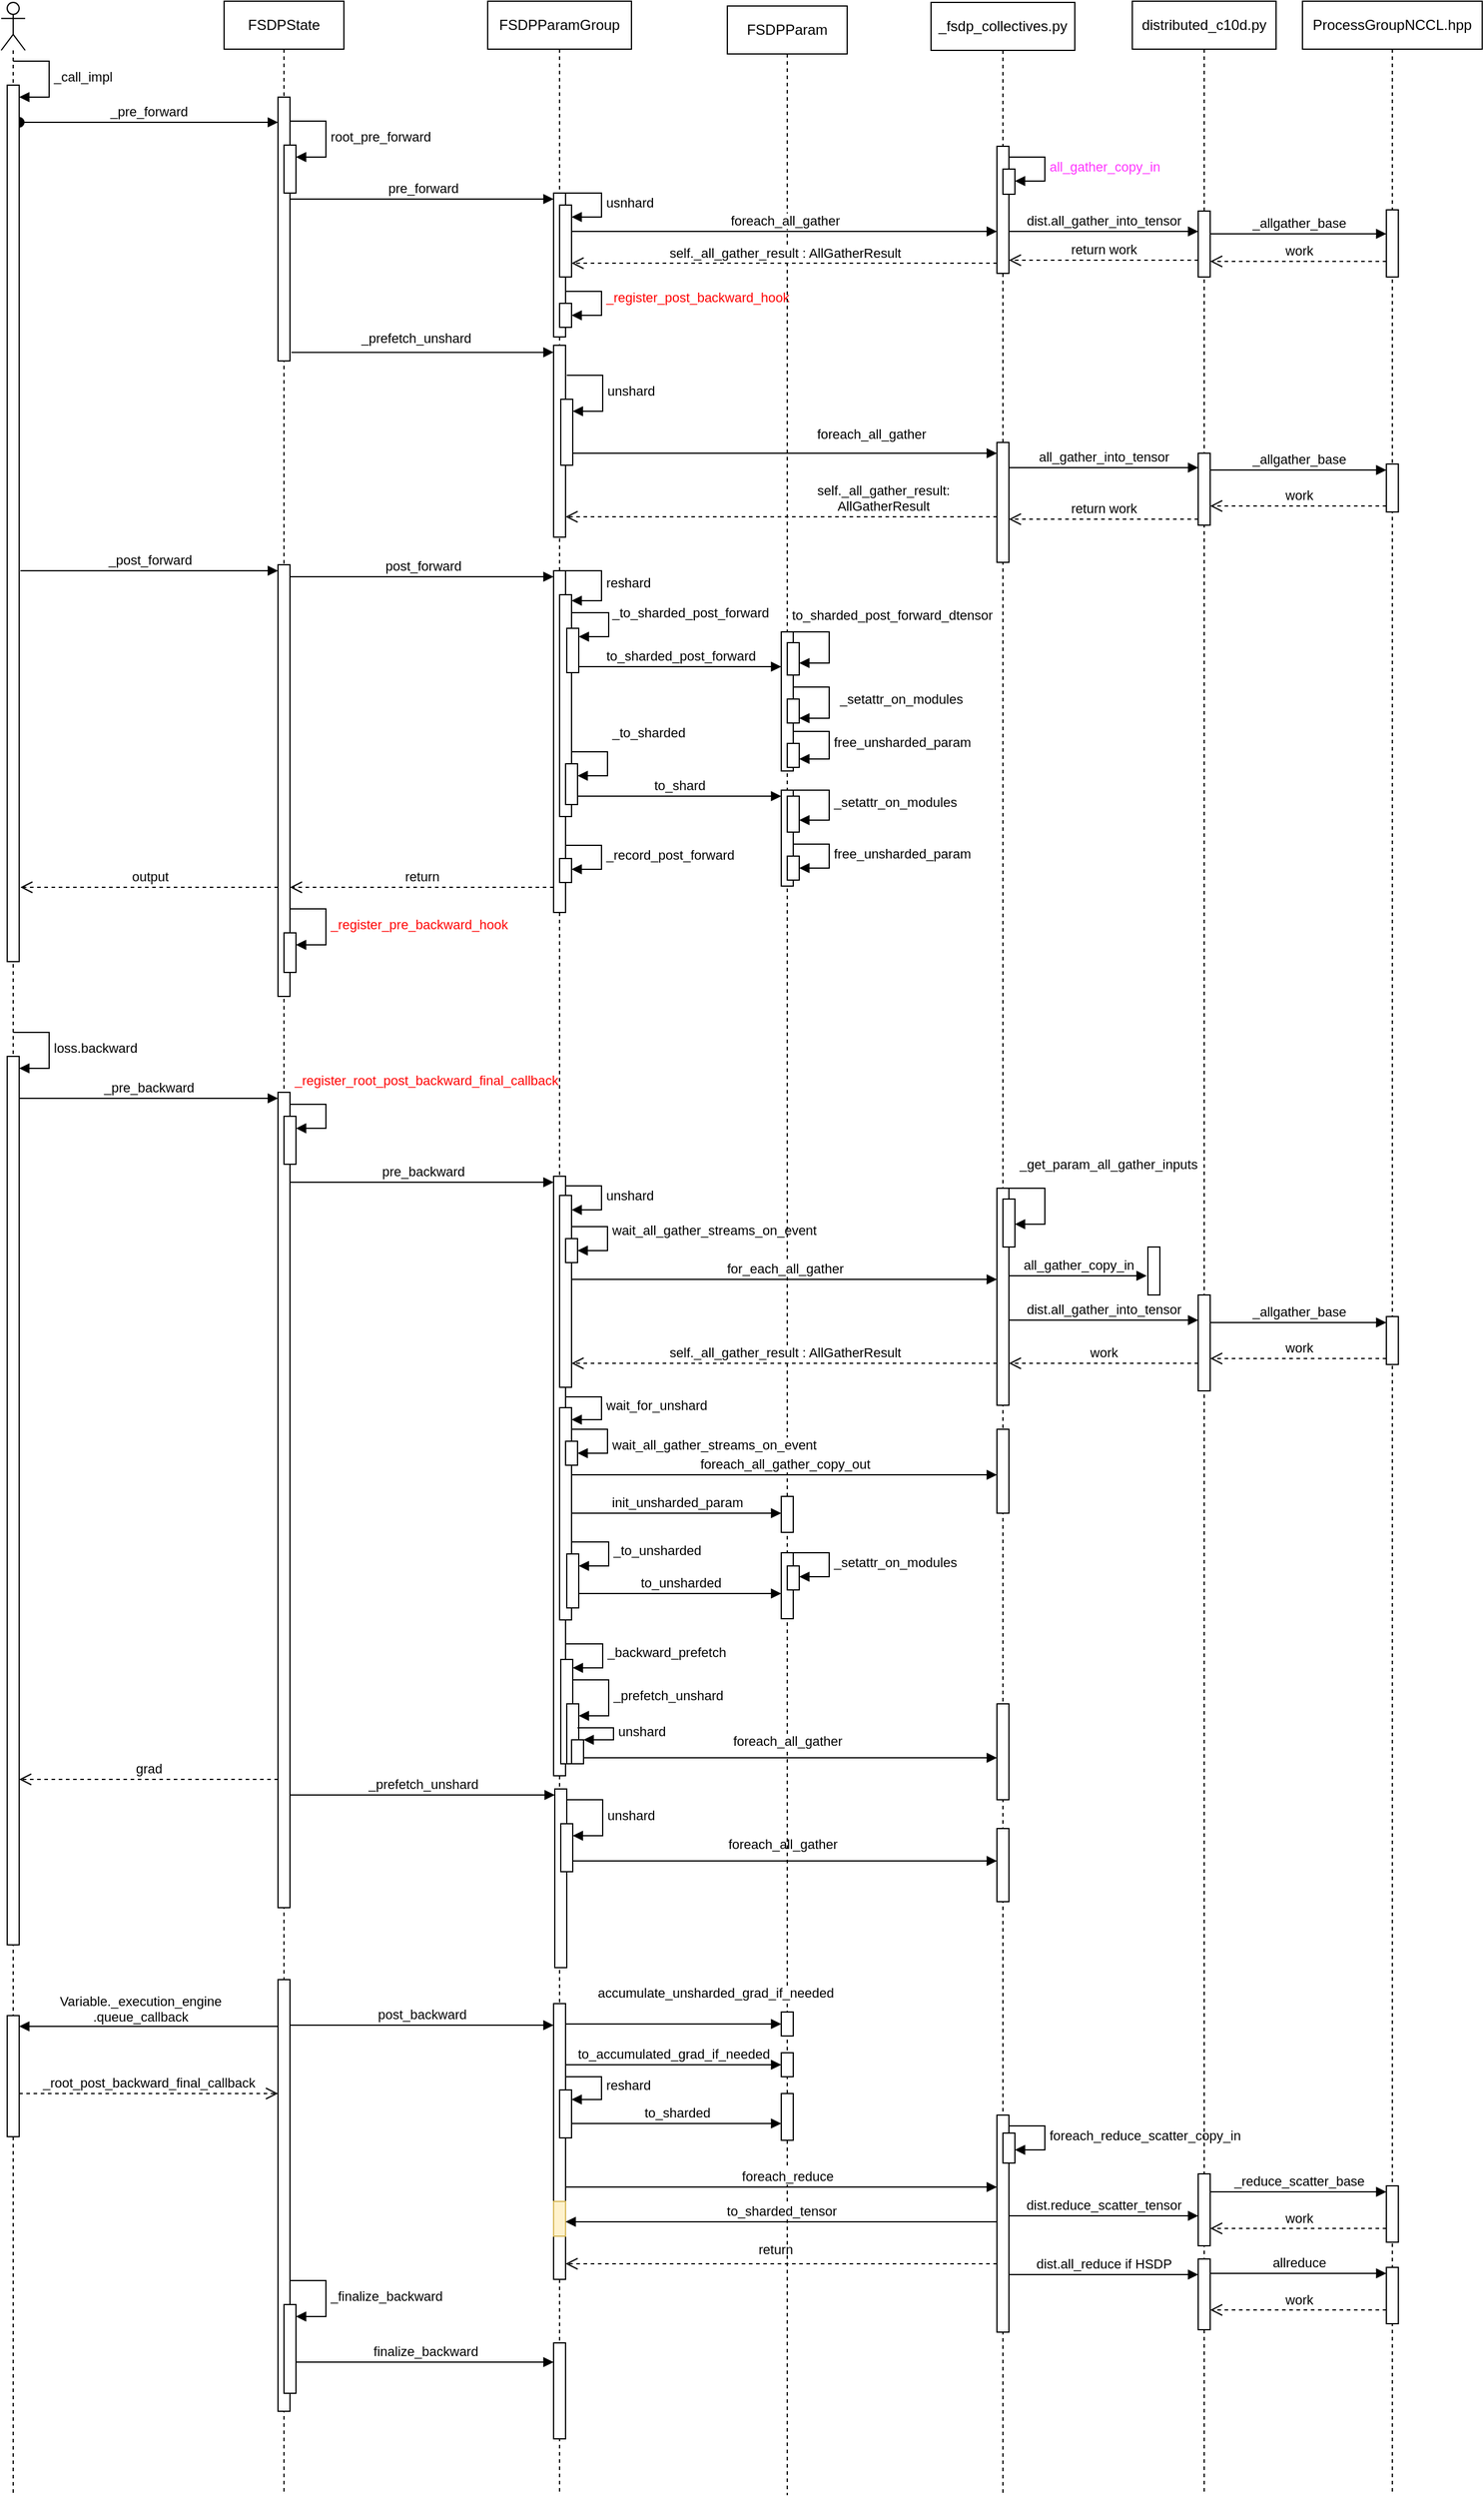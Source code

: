 <mxfile version="24.2.5" type="device">
  <diagram id="C5RBs43oDa-KdzZeNtuy" name="Page-1">
    <mxGraphModel dx="1861" dy="1734" grid="1" gridSize="10" guides="1" tooltips="1" connect="1" arrows="1" fold="1" page="1" pageScale="1" pageWidth="827" pageHeight="1169" math="0" shadow="0">
      <root>
        <mxCell id="WIyWlLk6GJQsqaUBKTNV-0" />
        <mxCell id="WIyWlLk6GJQsqaUBKTNV-1" parent="WIyWlLk6GJQsqaUBKTNV-0" />
        <mxCell id="G-PnueCgsJIRvlBqxOxq-0" value="FSDPState" style="shape=umlLifeline;perimeter=lifelinePerimeter;whiteSpace=wrap;html=1;container=1;dropTarget=0;collapsible=0;recursiveResize=0;outlineConnect=0;portConstraint=eastwest;newEdgeStyle={&quot;curved&quot;:0,&quot;rounded&quot;:0};" vertex="1" parent="WIyWlLk6GJQsqaUBKTNV-1">
          <mxGeometry x="-80" y="-80" width="100" height="2080" as="geometry" />
        </mxCell>
        <mxCell id="G-PnueCgsJIRvlBqxOxq-1" value="" style="html=1;points=[[0,0,0,0,5],[0,1,0,0,-5],[1,0,0,0,5],[1,1,0,0,-5]];perimeter=orthogonalPerimeter;outlineConnect=0;targetShapes=umlLifeline;portConstraint=eastwest;newEdgeStyle={&quot;curved&quot;:0,&quot;rounded&quot;:0};" vertex="1" parent="G-PnueCgsJIRvlBqxOxq-0">
          <mxGeometry x="45" y="80" width="10" height="220" as="geometry" />
        </mxCell>
        <mxCell id="G-PnueCgsJIRvlBqxOxq-2" value="" style="html=1;points=[[0,0,0,0,5],[0,1,0,0,-5],[1,0,0,0,5],[1,1,0,0,-5]];perimeter=orthogonalPerimeter;outlineConnect=0;targetShapes=umlLifeline;portConstraint=eastwest;newEdgeStyle={&quot;curved&quot;:0,&quot;rounded&quot;:0};" vertex="1" parent="G-PnueCgsJIRvlBqxOxq-0">
          <mxGeometry x="50" y="120" width="10" height="40" as="geometry" />
        </mxCell>
        <mxCell id="G-PnueCgsJIRvlBqxOxq-3" value="root_pre_forward" style="html=1;align=left;spacingLeft=2;endArrow=block;rounded=0;edgeStyle=orthogonalEdgeStyle;curved=0;rounded=0;" edge="1" parent="G-PnueCgsJIRvlBqxOxq-0" target="G-PnueCgsJIRvlBqxOxq-2">
          <mxGeometry relative="1" as="geometry">
            <mxPoint x="55" y="100" as="sourcePoint" />
            <Array as="points">
              <mxPoint x="85" y="130" />
            </Array>
          </mxGeometry>
        </mxCell>
        <mxCell id="G-PnueCgsJIRvlBqxOxq-4" value="" style="html=1;points=[[0,0,0,0,5],[0,1,0,0,-5],[1,0,0,0,5],[1,1,0,0,-5]];perimeter=orthogonalPerimeter;outlineConnect=0;targetShapes=umlLifeline;portConstraint=eastwest;newEdgeStyle={&quot;curved&quot;:0,&quot;rounded&quot;:0};" vertex="1" parent="G-PnueCgsJIRvlBqxOxq-0">
          <mxGeometry x="45" y="470" width="10" height="360" as="geometry" />
        </mxCell>
        <mxCell id="G-PnueCgsJIRvlBqxOxq-5" value="" style="html=1;points=[[0,0,0,0,5],[0,1,0,0,-5],[1,0,0,0,5],[1,1,0,0,-5]];perimeter=orthogonalPerimeter;outlineConnect=0;targetShapes=umlLifeline;portConstraint=eastwest;newEdgeStyle={&quot;curved&quot;:0,&quot;rounded&quot;:0};" vertex="1" parent="G-PnueCgsJIRvlBqxOxq-0">
          <mxGeometry x="50" y="777" width="10" height="33" as="geometry" />
        </mxCell>
        <mxCell id="G-PnueCgsJIRvlBqxOxq-6" value="&lt;font color=&quot;#ff0000&quot;&gt;_register_pre_backward_hook&lt;/font&gt;" style="html=1;align=left;spacingLeft=2;endArrow=block;rounded=0;edgeStyle=orthogonalEdgeStyle;curved=0;rounded=0;" edge="1" parent="G-PnueCgsJIRvlBqxOxq-0" target="G-PnueCgsJIRvlBqxOxq-5">
          <mxGeometry relative="1" as="geometry">
            <mxPoint x="55" y="757" as="sourcePoint" />
            <Array as="points">
              <mxPoint x="85" y="787" />
            </Array>
          </mxGeometry>
        </mxCell>
        <mxCell id="G-PnueCgsJIRvlBqxOxq-7" value="" style="html=1;points=[[0,0,0,0,5],[0,1,0,0,-5],[1,0,0,0,5],[1,1,0,0,-5]];perimeter=orthogonalPerimeter;outlineConnect=0;targetShapes=umlLifeline;portConstraint=eastwest;newEdgeStyle={&quot;curved&quot;:0,&quot;rounded&quot;:0};" vertex="1" parent="G-PnueCgsJIRvlBqxOxq-0">
          <mxGeometry x="45" y="910" width="10" height="680" as="geometry" />
        </mxCell>
        <mxCell id="G-PnueCgsJIRvlBqxOxq-8" value="" style="html=1;points=[[0,0,0,0,5],[0,1,0,0,-5],[1,0,0,0,5],[1,1,0,0,-5]];perimeter=orthogonalPerimeter;outlineConnect=0;targetShapes=umlLifeline;portConstraint=eastwest;newEdgeStyle={&quot;curved&quot;:0,&quot;rounded&quot;:0};" vertex="1" parent="G-PnueCgsJIRvlBqxOxq-0">
          <mxGeometry x="50" y="930" width="10" height="40" as="geometry" />
        </mxCell>
        <mxCell id="G-PnueCgsJIRvlBqxOxq-9" value="&lt;font color=&quot;#ff0000&quot;&gt;_register_root_post_backward_final_callback&lt;/font&gt;" style="html=1;align=left;spacingLeft=2;endArrow=block;rounded=0;edgeStyle=orthogonalEdgeStyle;curved=0;rounded=0;" edge="1" parent="G-PnueCgsJIRvlBqxOxq-0">
          <mxGeometry x="-1" y="20" relative="1" as="geometry">
            <mxPoint x="55" y="920" as="sourcePoint" />
            <Array as="points">
              <mxPoint x="55" y="920" />
              <mxPoint x="85" y="920" />
              <mxPoint x="85" y="940" />
            </Array>
            <mxPoint x="60" y="940.029" as="targetPoint" />
            <mxPoint as="offset" />
          </mxGeometry>
        </mxCell>
        <mxCell id="G-PnueCgsJIRvlBqxOxq-10" value="" style="html=1;points=[[0,0,0,0,5],[0,1,0,0,-5],[1,0,0,0,5],[1,1,0,0,-5]];perimeter=orthogonalPerimeter;outlineConnect=0;targetShapes=umlLifeline;portConstraint=eastwest;newEdgeStyle={&quot;curved&quot;:0,&quot;rounded&quot;:0};" vertex="1" parent="G-PnueCgsJIRvlBqxOxq-0">
          <mxGeometry x="45" y="1650" width="10" height="360" as="geometry" />
        </mxCell>
        <mxCell id="G-PnueCgsJIRvlBqxOxq-11" value="" style="html=1;points=[[0,0,0,0,5],[0,1,0,0,-5],[1,0,0,0,5],[1,1,0,0,-5]];perimeter=orthogonalPerimeter;outlineConnect=0;targetShapes=umlLifeline;portConstraint=eastwest;newEdgeStyle={&quot;curved&quot;:0,&quot;rounded&quot;:0};" vertex="1" parent="G-PnueCgsJIRvlBqxOxq-0">
          <mxGeometry x="50" y="1921" width="10" height="74" as="geometry" />
        </mxCell>
        <mxCell id="G-PnueCgsJIRvlBqxOxq-12" value="_finalize_backward" style="html=1;align=left;spacingLeft=2;endArrow=block;rounded=0;edgeStyle=orthogonalEdgeStyle;curved=0;rounded=0;" edge="1" parent="G-PnueCgsJIRvlBqxOxq-0" target="G-PnueCgsJIRvlBqxOxq-11">
          <mxGeometry relative="1" as="geometry">
            <mxPoint x="55" y="1901" as="sourcePoint" />
            <Array as="points">
              <mxPoint x="85" y="1931" />
            </Array>
          </mxGeometry>
        </mxCell>
        <mxCell id="G-PnueCgsJIRvlBqxOxq-13" value="FSDPParamGroup" style="shape=umlLifeline;perimeter=lifelinePerimeter;whiteSpace=wrap;html=1;container=1;dropTarget=0;collapsible=0;recursiveResize=0;outlineConnect=0;portConstraint=eastwest;newEdgeStyle={&quot;curved&quot;:0,&quot;rounded&quot;:0};" vertex="1" parent="WIyWlLk6GJQsqaUBKTNV-1">
          <mxGeometry x="140" y="-80" width="120" height="2080" as="geometry" />
        </mxCell>
        <mxCell id="G-PnueCgsJIRvlBqxOxq-14" value="" style="html=1;points=[[0,0,0,0,5],[0,1,0,0,-5],[1,0,0,0,5],[1,1,0,0,-5]];perimeter=orthogonalPerimeter;outlineConnect=0;targetShapes=umlLifeline;portConstraint=eastwest;newEdgeStyle={&quot;curved&quot;:0,&quot;rounded&quot;:0};" vertex="1" parent="G-PnueCgsJIRvlBqxOxq-13">
          <mxGeometry x="55" y="287" width="10" height="160" as="geometry" />
        </mxCell>
        <mxCell id="G-PnueCgsJIRvlBqxOxq-15" value="" style="html=1;points=[[0,0,0,0,5],[0,1,0,0,-5],[1,0,0,0,5],[1,1,0,0,-5]];perimeter=orthogonalPerimeter;outlineConnect=0;targetShapes=umlLifeline;portConstraint=eastwest;newEdgeStyle={&quot;curved&quot;:0,&quot;rounded&quot;:0};" vertex="1" parent="G-PnueCgsJIRvlBqxOxq-13">
          <mxGeometry x="61" y="332" width="10" height="55" as="geometry" />
        </mxCell>
        <mxCell id="G-PnueCgsJIRvlBqxOxq-16" value="unshard" style="html=1;align=left;spacingLeft=2;endArrow=block;rounded=0;edgeStyle=orthogonalEdgeStyle;curved=0;rounded=0;" edge="1" parent="G-PnueCgsJIRvlBqxOxq-13" target="G-PnueCgsJIRvlBqxOxq-15">
          <mxGeometry relative="1" as="geometry">
            <mxPoint x="66" y="312" as="sourcePoint" />
            <Array as="points">
              <mxPoint x="96" y="342" />
            </Array>
          </mxGeometry>
        </mxCell>
        <mxCell id="G-PnueCgsJIRvlBqxOxq-17" value="" style="html=1;points=[[0,0,0,0,5],[0,1,0,0,-5],[1,0,0,0,5],[1,1,0,0,-5]];perimeter=orthogonalPerimeter;outlineConnect=0;targetShapes=umlLifeline;portConstraint=eastwest;newEdgeStyle={&quot;curved&quot;:0,&quot;rounded&quot;:0};" vertex="1" parent="G-PnueCgsJIRvlBqxOxq-13">
          <mxGeometry x="55" y="160" width="10" height="120" as="geometry" />
        </mxCell>
        <mxCell id="G-PnueCgsJIRvlBqxOxq-18" value="" style="html=1;points=[[0,0,0,0,5],[0,1,0,0,-5],[1,0,0,0,5],[1,1,0,0,-5]];perimeter=orthogonalPerimeter;outlineConnect=0;targetShapes=umlLifeline;portConstraint=eastwest;newEdgeStyle={&quot;curved&quot;:0,&quot;rounded&quot;:0};" vertex="1" parent="G-PnueCgsJIRvlBqxOxq-13">
          <mxGeometry x="60" y="170" width="10" height="60" as="geometry" />
        </mxCell>
        <mxCell id="G-PnueCgsJIRvlBqxOxq-19" value="usnhard" style="html=1;align=left;spacingLeft=2;endArrow=block;rounded=0;edgeStyle=orthogonalEdgeStyle;curved=0;rounded=0;" edge="1" parent="G-PnueCgsJIRvlBqxOxq-13" target="G-PnueCgsJIRvlBqxOxq-18">
          <mxGeometry relative="1" as="geometry">
            <mxPoint x="65" y="160" as="sourcePoint" />
            <Array as="points">
              <mxPoint x="95" y="160" />
              <mxPoint x="95" y="180" />
            </Array>
          </mxGeometry>
        </mxCell>
        <mxCell id="G-PnueCgsJIRvlBqxOxq-20" value="" style="html=1;points=[[0,0,0,0,5],[0,1,0,0,-5],[1,0,0,0,5],[1,1,0,0,-5]];perimeter=orthogonalPerimeter;outlineConnect=0;targetShapes=umlLifeline;portConstraint=eastwest;newEdgeStyle={&quot;curved&quot;:0,&quot;rounded&quot;:0};" vertex="1" parent="G-PnueCgsJIRvlBqxOxq-13">
          <mxGeometry x="60" y="252" width="10" height="20" as="geometry" />
        </mxCell>
        <mxCell id="G-PnueCgsJIRvlBqxOxq-21" value="&lt;font color=&quot;#ff0000&quot;&gt;_register_post_backward_hook&lt;/font&gt;" style="html=1;align=left;spacingLeft=2;endArrow=block;rounded=0;edgeStyle=orthogonalEdgeStyle;curved=0;rounded=0;" edge="1" parent="G-PnueCgsJIRvlBqxOxq-13" target="G-PnueCgsJIRvlBqxOxq-20">
          <mxGeometry x="0.005" relative="1" as="geometry">
            <mxPoint x="70" y="242" as="sourcePoint" />
            <Array as="points">
              <mxPoint x="65" y="242" />
              <mxPoint x="95" y="242" />
              <mxPoint x="95" y="262" />
            </Array>
            <mxPoint as="offset" />
          </mxGeometry>
        </mxCell>
        <mxCell id="G-PnueCgsJIRvlBqxOxq-22" value="" style="html=1;points=[[0,0,0,0,5],[0,1,0,0,-5],[1,0,0,0,5],[1,1,0,0,-5]];perimeter=orthogonalPerimeter;outlineConnect=0;targetShapes=umlLifeline;portConstraint=eastwest;newEdgeStyle={&quot;curved&quot;:0,&quot;rounded&quot;:0};" vertex="1" parent="G-PnueCgsJIRvlBqxOxq-13">
          <mxGeometry x="55" y="475" width="10" height="285" as="geometry" />
        </mxCell>
        <mxCell id="G-PnueCgsJIRvlBqxOxq-23" value="" style="html=1;points=[[0,0,0,0,5],[0,1,0,0,-5],[1,0,0,0,5],[1,1,0,0,-5]];perimeter=orthogonalPerimeter;outlineConnect=0;targetShapes=umlLifeline;portConstraint=eastwest;newEdgeStyle={&quot;curved&quot;:0,&quot;rounded&quot;:0};" vertex="1" parent="G-PnueCgsJIRvlBqxOxq-13">
          <mxGeometry x="60" y="495" width="10" height="185" as="geometry" />
        </mxCell>
        <mxCell id="G-PnueCgsJIRvlBqxOxq-24" value="reshard" style="html=1;align=left;spacingLeft=2;endArrow=block;rounded=0;edgeStyle=orthogonalEdgeStyle;curved=0;rounded=0;" edge="1" parent="G-PnueCgsJIRvlBqxOxq-13" target="G-PnueCgsJIRvlBqxOxq-23">
          <mxGeometry relative="1" as="geometry">
            <mxPoint x="65" y="475" as="sourcePoint" />
            <Array as="points">
              <mxPoint x="95" y="475" />
              <mxPoint x="95" y="500" />
            </Array>
          </mxGeometry>
        </mxCell>
        <mxCell id="G-PnueCgsJIRvlBqxOxq-25" value="" style="html=1;points=[[0,0,0,0,5],[0,1,0,0,-5],[1,0,0,0,5],[1,1,0,0,-5]];perimeter=orthogonalPerimeter;outlineConnect=0;targetShapes=umlLifeline;portConstraint=eastwest;newEdgeStyle={&quot;curved&quot;:0,&quot;rounded&quot;:0};" vertex="1" parent="G-PnueCgsJIRvlBqxOxq-13">
          <mxGeometry x="60" y="715" width="10" height="20" as="geometry" />
        </mxCell>
        <mxCell id="G-PnueCgsJIRvlBqxOxq-26" value="_record_post_forward" style="html=1;align=left;spacingLeft=2;endArrow=block;rounded=0;edgeStyle=orthogonalEdgeStyle;curved=0;rounded=0;" edge="1" parent="G-PnueCgsJIRvlBqxOxq-13" target="G-PnueCgsJIRvlBqxOxq-25">
          <mxGeometry relative="1" as="geometry">
            <mxPoint x="65" y="704" as="sourcePoint" />
            <Array as="points">
              <mxPoint x="65" y="704" />
              <mxPoint x="95" y="704" />
              <mxPoint x="95" y="724" />
            </Array>
          </mxGeometry>
        </mxCell>
        <mxCell id="G-PnueCgsJIRvlBqxOxq-27" value="" style="html=1;points=[[0,0,0,0,5],[0,1,0,0,-5],[1,0,0,0,5],[1,1,0,0,-5]];perimeter=orthogonalPerimeter;outlineConnect=0;targetShapes=umlLifeline;portConstraint=eastwest;newEdgeStyle={&quot;curved&quot;:0,&quot;rounded&quot;:0};" vertex="1" parent="G-PnueCgsJIRvlBqxOxq-13">
          <mxGeometry x="66" y="523" width="10" height="37" as="geometry" />
        </mxCell>
        <mxCell id="G-PnueCgsJIRvlBqxOxq-28" value="_to_sharded_post_forward" style="html=1;align=left;spacingLeft=2;endArrow=block;rounded=0;edgeStyle=orthogonalEdgeStyle;curved=0;rounded=0;" edge="1" parent="G-PnueCgsJIRvlBqxOxq-13" source="G-PnueCgsJIRvlBqxOxq-23" target="G-PnueCgsJIRvlBqxOxq-27">
          <mxGeometry x="-0.21" relative="1" as="geometry">
            <mxPoint x="71" y="510" as="sourcePoint" />
            <Array as="points">
              <mxPoint x="101" y="510" />
              <mxPoint x="101" y="530" />
            </Array>
            <mxPoint as="offset" />
          </mxGeometry>
        </mxCell>
        <mxCell id="G-PnueCgsJIRvlBqxOxq-29" value="" style="html=1;points=[[0,0,0,0,5],[0,1,0,0,-5],[1,0,0,0,5],[1,1,0,0,-5]];perimeter=orthogonalPerimeter;outlineConnect=0;targetShapes=umlLifeline;portConstraint=eastwest;newEdgeStyle={&quot;curved&quot;:0,&quot;rounded&quot;:0};" vertex="1" parent="G-PnueCgsJIRvlBqxOxq-13">
          <mxGeometry x="65" y="636" width="10" height="34" as="geometry" />
        </mxCell>
        <mxCell id="G-PnueCgsJIRvlBqxOxq-30" value="_to_sharded" style="html=1;align=left;spacingLeft=2;endArrow=block;rounded=0;edgeStyle=orthogonalEdgeStyle;curved=0;rounded=0;" edge="1" parent="G-PnueCgsJIRvlBqxOxq-13" target="G-PnueCgsJIRvlBqxOxq-29">
          <mxGeometry x="-0.2" y="16" relative="1" as="geometry">
            <mxPoint x="70" y="626" as="sourcePoint" />
            <Array as="points">
              <mxPoint x="70" y="626" />
              <mxPoint x="100" y="626" />
              <mxPoint x="100" y="646" />
            </Array>
            <mxPoint x="-16" y="-16" as="offset" />
          </mxGeometry>
        </mxCell>
        <mxCell id="G-PnueCgsJIRvlBqxOxq-31" value="" style="html=1;points=[[0,0,0,0,5],[0,1,0,0,-5],[1,0,0,0,5],[1,1,0,0,-5]];perimeter=orthogonalPerimeter;outlineConnect=0;targetShapes=umlLifeline;portConstraint=eastwest;newEdgeStyle={&quot;curved&quot;:0,&quot;rounded&quot;:0};" vertex="1" parent="G-PnueCgsJIRvlBqxOxq-13">
          <mxGeometry x="55" y="980" width="10" height="500" as="geometry" />
        </mxCell>
        <mxCell id="G-PnueCgsJIRvlBqxOxq-32" value="" style="html=1;points=[[0,0,0,0,5],[0,1,0,0,-5],[1,0,0,0,5],[1,1,0,0,-5]];perimeter=orthogonalPerimeter;outlineConnect=0;targetShapes=umlLifeline;portConstraint=eastwest;newEdgeStyle={&quot;curved&quot;:0,&quot;rounded&quot;:0};" vertex="1" parent="G-PnueCgsJIRvlBqxOxq-13">
          <mxGeometry x="56" y="1491" width="10" height="149" as="geometry" />
        </mxCell>
        <mxCell id="G-PnueCgsJIRvlBqxOxq-33" value="" style="html=1;points=[[0,0,0,0,5],[0,1,0,0,-5],[1,0,0,0,5],[1,1,0,0,-5]];perimeter=orthogonalPerimeter;outlineConnect=0;targetShapes=umlLifeline;portConstraint=eastwest;newEdgeStyle={&quot;curved&quot;:0,&quot;rounded&quot;:0};" vertex="1" parent="G-PnueCgsJIRvlBqxOxq-13">
          <mxGeometry x="60" y="996" width="10" height="160" as="geometry" />
        </mxCell>
        <mxCell id="G-PnueCgsJIRvlBqxOxq-34" value="unshard" style="html=1;align=left;spacingLeft=2;endArrow=block;rounded=0;edgeStyle=orthogonalEdgeStyle;curved=0;rounded=0;" edge="1" parent="G-PnueCgsJIRvlBqxOxq-13">
          <mxGeometry relative="1" as="geometry">
            <mxPoint x="65" y="988" as="sourcePoint" />
            <Array as="points">
              <mxPoint x="65" y="988" />
              <mxPoint x="95" y="988" />
              <mxPoint x="95" y="1008" />
            </Array>
            <mxPoint x="70" y="1008.029" as="targetPoint" />
          </mxGeometry>
        </mxCell>
        <mxCell id="G-PnueCgsJIRvlBqxOxq-35" value="" style="html=1;points=[[0,0,0,0,5],[0,1,0,0,-5],[1,0,0,0,5],[1,1,0,0,-5]];perimeter=orthogonalPerimeter;outlineConnect=0;targetShapes=umlLifeline;portConstraint=eastwest;newEdgeStyle={&quot;curved&quot;:0,&quot;rounded&quot;:0};" vertex="1" parent="G-PnueCgsJIRvlBqxOxq-13">
          <mxGeometry x="60" y="1173" width="10" height="177" as="geometry" />
        </mxCell>
        <mxCell id="G-PnueCgsJIRvlBqxOxq-36" value="wait_for_unshard" style="html=1;align=left;spacingLeft=2;endArrow=block;rounded=0;edgeStyle=orthogonalEdgeStyle;curved=0;rounded=0;" edge="1" parent="G-PnueCgsJIRvlBqxOxq-13" target="G-PnueCgsJIRvlBqxOxq-35">
          <mxGeometry relative="1" as="geometry">
            <mxPoint x="65" y="1164" as="sourcePoint" />
            <Array as="points">
              <mxPoint x="65" y="1164" />
              <mxPoint x="95" y="1164" />
              <mxPoint x="95" y="1183" />
            </Array>
          </mxGeometry>
        </mxCell>
        <mxCell id="G-PnueCgsJIRvlBqxOxq-37" value="" style="html=1;points=[[0,0,0,0,5],[0,1,0,0,-5],[1,0,0,0,5],[1,1,0,0,-5]];perimeter=orthogonalPerimeter;outlineConnect=0;targetShapes=umlLifeline;portConstraint=eastwest;newEdgeStyle={&quot;curved&quot;:0,&quot;rounded&quot;:0};" vertex="1" parent="G-PnueCgsJIRvlBqxOxq-13">
          <mxGeometry x="61" y="1382.97" width="10" height="87.03" as="geometry" />
        </mxCell>
        <mxCell id="G-PnueCgsJIRvlBqxOxq-38" value="_backward_prefetch" style="html=1;align=left;spacingLeft=2;endArrow=block;rounded=0;edgeStyle=orthogonalEdgeStyle;curved=0;rounded=0;" edge="1" parent="G-PnueCgsJIRvlBqxOxq-13" source="G-PnueCgsJIRvlBqxOxq-31" target="G-PnueCgsJIRvlBqxOxq-37">
          <mxGeometry relative="1" as="geometry">
            <mxPoint x="66" y="1365.999" as="sourcePoint" />
            <Array as="points">
              <mxPoint x="96" y="1370" />
              <mxPoint x="96" y="1390" />
            </Array>
          </mxGeometry>
        </mxCell>
        <mxCell id="G-PnueCgsJIRvlBqxOxq-39" value="" style="html=1;points=[[0,0,0,0,5],[0,1,0,0,-5],[1,0,0,0,5],[1,1,0,0,-5]];perimeter=orthogonalPerimeter;outlineConnect=0;targetShapes=umlLifeline;portConstraint=eastwest;newEdgeStyle={&quot;curved&quot;:0,&quot;rounded&quot;:0};" vertex="1" parent="G-PnueCgsJIRvlBqxOxq-13">
          <mxGeometry x="65" y="1032" width="10" height="20" as="geometry" />
        </mxCell>
        <mxCell id="G-PnueCgsJIRvlBqxOxq-40" value="wait_all_gather_streams_on_event" style="html=1;align=left;spacingLeft=2;endArrow=block;rounded=0;edgeStyle=orthogonalEdgeStyle;curved=0;rounded=0;" edge="1" parent="G-PnueCgsJIRvlBqxOxq-13" target="G-PnueCgsJIRvlBqxOxq-39">
          <mxGeometry relative="1" as="geometry">
            <mxPoint x="70" y="1012" as="sourcePoint" />
            <Array as="points">
              <mxPoint x="70" y="1022" />
              <mxPoint x="100" y="1022" />
              <mxPoint x="100" y="1042" />
            </Array>
          </mxGeometry>
        </mxCell>
        <mxCell id="G-PnueCgsJIRvlBqxOxq-41" value="" style="html=1;points=[[0,0,0,0,5],[0,1,0,0,-5],[1,0,0,0,5],[1,1,0,0,-5]];perimeter=orthogonalPerimeter;outlineConnect=0;targetShapes=umlLifeline;portConstraint=eastwest;newEdgeStyle={&quot;curved&quot;:0,&quot;rounded&quot;:0};" vertex="1" parent="G-PnueCgsJIRvlBqxOxq-13">
          <mxGeometry x="66" y="1295" width="10" height="45" as="geometry" />
        </mxCell>
        <mxCell id="G-PnueCgsJIRvlBqxOxq-42" value="_to_unsharded" style="html=1;align=left;spacingLeft=2;endArrow=block;rounded=0;edgeStyle=orthogonalEdgeStyle;curved=0;rounded=0;" edge="1" parent="G-PnueCgsJIRvlBqxOxq-13" target="G-PnueCgsJIRvlBqxOxq-41">
          <mxGeometry relative="1" as="geometry">
            <mxPoint x="70" y="1285" as="sourcePoint" />
            <Array as="points">
              <mxPoint x="101" y="1285" />
              <mxPoint x="101" y="1305" />
            </Array>
          </mxGeometry>
        </mxCell>
        <mxCell id="G-PnueCgsJIRvlBqxOxq-43" value="" style="html=1;points=[[0,0,0,0,5],[0,1,0,0,-5],[1,0,0,0,5],[1,1,0,0,-5]];perimeter=orthogonalPerimeter;outlineConnect=0;targetShapes=umlLifeline;portConstraint=eastwest;newEdgeStyle={&quot;curved&quot;:0,&quot;rounded&quot;:0};" vertex="1" parent="G-PnueCgsJIRvlBqxOxq-13">
          <mxGeometry x="66" y="1420" width="10" height="50" as="geometry" />
        </mxCell>
        <mxCell id="G-PnueCgsJIRvlBqxOxq-44" value="_prefetch_unshard" style="html=1;align=left;spacingLeft=2;endArrow=block;rounded=0;edgeStyle=orthogonalEdgeStyle;curved=0;rounded=0;" edge="1" parent="G-PnueCgsJIRvlBqxOxq-13" target="G-PnueCgsJIRvlBqxOxq-43">
          <mxGeometry relative="1" as="geometry">
            <mxPoint x="71" y="1400" as="sourcePoint" />
            <Array as="points">
              <mxPoint x="101" y="1430" />
            </Array>
          </mxGeometry>
        </mxCell>
        <mxCell id="G-PnueCgsJIRvlBqxOxq-45" value="" style="html=1;points=[[0,0,0,0,5],[0,1,0,0,-5],[1,0,0,0,5],[1,1,0,0,-5]];perimeter=orthogonalPerimeter;outlineConnect=0;targetShapes=umlLifeline;portConstraint=eastwest;newEdgeStyle={&quot;curved&quot;:0,&quot;rounded&quot;:0};" vertex="1" parent="G-PnueCgsJIRvlBqxOxq-13">
          <mxGeometry x="70" y="1450" width="10" height="20" as="geometry" />
        </mxCell>
        <mxCell id="G-PnueCgsJIRvlBqxOxq-46" value="unshard" style="html=1;align=left;spacingLeft=2;endArrow=block;rounded=0;edgeStyle=orthogonalEdgeStyle;curved=0;rounded=0;" edge="1" parent="G-PnueCgsJIRvlBqxOxq-13" target="G-PnueCgsJIRvlBqxOxq-45">
          <mxGeometry relative="1" as="geometry">
            <mxPoint x="75" y="1440" as="sourcePoint" />
            <Array as="points">
              <mxPoint x="105" y="1440" />
              <mxPoint x="105" y="1450" />
            </Array>
          </mxGeometry>
        </mxCell>
        <mxCell id="G-PnueCgsJIRvlBqxOxq-47" value="" style="html=1;points=[[0,0,0,0,5],[0,1,0,0,-5],[1,0,0,0,5],[1,1,0,0,-5]];perimeter=orthogonalPerimeter;outlineConnect=0;targetShapes=umlLifeline;portConstraint=eastwest;newEdgeStyle={&quot;curved&quot;:0,&quot;rounded&quot;:0};" vertex="1" parent="G-PnueCgsJIRvlBqxOxq-13">
          <mxGeometry x="61" y="1520" width="10" height="40" as="geometry" />
        </mxCell>
        <mxCell id="G-PnueCgsJIRvlBqxOxq-48" value="unshard" style="html=1;align=left;spacingLeft=2;endArrow=block;rounded=0;edgeStyle=orthogonalEdgeStyle;curved=0;rounded=0;" edge="1" parent="G-PnueCgsJIRvlBqxOxq-13" target="G-PnueCgsJIRvlBqxOxq-47">
          <mxGeometry relative="1" as="geometry">
            <mxPoint x="66" y="1500" as="sourcePoint" />
            <Array as="points">
              <mxPoint x="96" y="1530" />
            </Array>
          </mxGeometry>
        </mxCell>
        <mxCell id="G-PnueCgsJIRvlBqxOxq-49" value="" style="html=1;points=[[0,0,0,0,5],[0,1,0,0,-5],[1,0,0,0,5],[1,1,0,0,-5]];perimeter=orthogonalPerimeter;outlineConnect=0;targetShapes=umlLifeline;portConstraint=eastwest;newEdgeStyle={&quot;curved&quot;:0,&quot;rounded&quot;:0};" vertex="1" parent="G-PnueCgsJIRvlBqxOxq-13">
          <mxGeometry x="55" y="1670" width="10" height="230" as="geometry" />
        </mxCell>
        <mxCell id="G-PnueCgsJIRvlBqxOxq-50" value="" style="html=1;points=[[0,0,0,0,5],[0,1,0,0,-5],[1,0,0,0,5],[1,1,0,0,-5]];perimeter=orthogonalPerimeter;outlineConnect=0;targetShapes=umlLifeline;portConstraint=eastwest;newEdgeStyle={&quot;curved&quot;:0,&quot;rounded&quot;:0};" vertex="1" parent="G-PnueCgsJIRvlBqxOxq-13">
          <mxGeometry x="55" y="1953" width="10" height="80" as="geometry" />
        </mxCell>
        <mxCell id="G-PnueCgsJIRvlBqxOxq-51" value="" style="html=1;points=[[0,0,0,0,5],[0,1,0,0,-5],[1,0,0,0,5],[1,1,0,0,-5]];perimeter=orthogonalPerimeter;outlineConnect=0;targetShapes=umlLifeline;portConstraint=eastwest;newEdgeStyle={&quot;curved&quot;:0,&quot;rounded&quot;:0};fillColor=#fff2cc;strokeColor=#d6b656;" vertex="1" parent="G-PnueCgsJIRvlBqxOxq-13">
          <mxGeometry x="55" y="1835" width="10" height="29" as="geometry" />
        </mxCell>
        <mxCell id="G-PnueCgsJIRvlBqxOxq-52" value="" style="html=1;points=[[0,0,0,0,5],[0,1,0,0,-5],[1,0,0,0,5],[1,1,0,0,-5]];perimeter=orthogonalPerimeter;outlineConnect=0;targetShapes=umlLifeline;portConstraint=eastwest;newEdgeStyle={&quot;curved&quot;:0,&quot;rounded&quot;:0};" vertex="1" parent="G-PnueCgsJIRvlBqxOxq-13">
          <mxGeometry x="60" y="1742" width="10" height="40" as="geometry" />
        </mxCell>
        <mxCell id="G-PnueCgsJIRvlBqxOxq-53" value="reshard" style="html=1;align=left;spacingLeft=2;endArrow=block;rounded=0;edgeStyle=orthogonalEdgeStyle;curved=0;rounded=0;" edge="1" parent="G-PnueCgsJIRvlBqxOxq-13" target="G-PnueCgsJIRvlBqxOxq-52">
          <mxGeometry relative="1" as="geometry">
            <mxPoint x="65" y="1731" as="sourcePoint" />
            <Array as="points">
              <mxPoint x="95" y="1731" />
              <mxPoint x="95" y="1750" />
            </Array>
          </mxGeometry>
        </mxCell>
        <mxCell id="G-PnueCgsJIRvlBqxOxq-54" value="_fsdp_collectives.py" style="shape=umlLifeline;perimeter=lifelinePerimeter;whiteSpace=wrap;html=1;container=1;dropTarget=0;collapsible=0;recursiveResize=0;outlineConnect=0;portConstraint=eastwest;newEdgeStyle={&quot;curved&quot;:0,&quot;rounded&quot;:0};" vertex="1" parent="WIyWlLk6GJQsqaUBKTNV-1">
          <mxGeometry x="510" y="-79" width="120" height="2079" as="geometry" />
        </mxCell>
        <mxCell id="G-PnueCgsJIRvlBqxOxq-55" value="" style="html=1;points=[[0,0,0,0,5],[0,1,0,0,-5],[1,0,0,0,5],[1,1,0,0,-5]];perimeter=orthogonalPerimeter;outlineConnect=0;targetShapes=umlLifeline;portConstraint=eastwest;newEdgeStyle={&quot;curved&quot;:0,&quot;rounded&quot;:0};" vertex="1" parent="G-PnueCgsJIRvlBqxOxq-54">
          <mxGeometry x="55" y="367" width="10" height="100" as="geometry" />
        </mxCell>
        <mxCell id="G-PnueCgsJIRvlBqxOxq-56" value="" style="html=1;points=[[0,0,0,0,5],[0,1,0,0,-5],[1,0,0,0,5],[1,1,0,0,-5]];perimeter=orthogonalPerimeter;outlineConnect=0;targetShapes=umlLifeline;portConstraint=eastwest;newEdgeStyle={&quot;curved&quot;:0,&quot;rounded&quot;:0};" vertex="1" parent="G-PnueCgsJIRvlBqxOxq-54">
          <mxGeometry x="55" y="989" width="10" height="181" as="geometry" />
        </mxCell>
        <mxCell id="G-PnueCgsJIRvlBqxOxq-57" value="" style="html=1;points=[[0,0,0,0,5],[0,1,0,0,-5],[1,0,0,0,5],[1,1,0,0,-5]];perimeter=orthogonalPerimeter;outlineConnect=0;targetShapes=umlLifeline;portConstraint=eastwest;newEdgeStyle={&quot;curved&quot;:0,&quot;rounded&quot;:0};" vertex="1" parent="G-PnueCgsJIRvlBqxOxq-54">
          <mxGeometry x="60" y="998" width="10" height="40" as="geometry" />
        </mxCell>
        <mxCell id="G-PnueCgsJIRvlBqxOxq-58" value="_get_param_all_gather_inputs" style="html=1;align=left;spacingLeft=2;endArrow=block;rounded=0;edgeStyle=orthogonalEdgeStyle;curved=0;rounded=0;" edge="1" parent="G-PnueCgsJIRvlBqxOxq-54" target="G-PnueCgsJIRvlBqxOxq-57">
          <mxGeometry x="-0.883" y="20" relative="1" as="geometry">
            <mxPoint x="65" y="989" as="sourcePoint" />
            <Array as="points">
              <mxPoint x="95" y="989" />
              <mxPoint x="95" y="1019" />
            </Array>
            <mxPoint x="70" y="1019.029" as="targetPoint" />
            <mxPoint as="offset" />
          </mxGeometry>
        </mxCell>
        <mxCell id="G-PnueCgsJIRvlBqxOxq-59" value="" style="html=1;points=[[0,0,0,0,5],[0,1,0,0,-5],[1,0,0,0,5],[1,1,0,0,-5]];perimeter=orthogonalPerimeter;outlineConnect=0;targetShapes=umlLifeline;portConstraint=eastwest;newEdgeStyle={&quot;curved&quot;:0,&quot;rounded&quot;:0};" vertex="1" parent="G-PnueCgsJIRvlBqxOxq-54">
          <mxGeometry x="55" y="1190" width="10" height="70" as="geometry" />
        </mxCell>
        <mxCell id="G-PnueCgsJIRvlBqxOxq-60" value="" style="html=1;points=[[0,0,0,0,5],[0,1,0,0,-5],[1,0,0,0,5],[1,1,0,0,-5]];perimeter=orthogonalPerimeter;outlineConnect=0;targetShapes=umlLifeline;portConstraint=eastwest;newEdgeStyle={&quot;curved&quot;:0,&quot;rounded&quot;:0};" vertex="1" parent="G-PnueCgsJIRvlBqxOxq-54">
          <mxGeometry x="55" y="1419" width="10" height="80" as="geometry" />
        </mxCell>
        <mxCell id="G-PnueCgsJIRvlBqxOxq-61" value="" style="html=1;points=[[0,0,0,0,5],[0,1,0,0,-5],[1,0,0,0,5],[1,1,0,0,-5]];perimeter=orthogonalPerimeter;outlineConnect=0;targetShapes=umlLifeline;portConstraint=eastwest;newEdgeStyle={&quot;curved&quot;:0,&quot;rounded&quot;:0};" vertex="1" parent="G-PnueCgsJIRvlBqxOxq-54">
          <mxGeometry x="55" y="1523" width="10" height="61" as="geometry" />
        </mxCell>
        <mxCell id="G-PnueCgsJIRvlBqxOxq-62" value="foreach_all_gather" style="html=1;verticalAlign=bottom;endArrow=block;curved=0;rounded=0;" edge="1" parent="G-PnueCgsJIRvlBqxOxq-54" source="G-PnueCgsJIRvlBqxOxq-47">
          <mxGeometry x="-0.015" y="5" relative="1" as="geometry">
            <mxPoint x="-290" y="1550" as="sourcePoint" />
            <mxPoint x="55" y="1550" as="targetPoint" />
            <mxPoint as="offset" />
          </mxGeometry>
        </mxCell>
        <mxCell id="G-PnueCgsJIRvlBqxOxq-63" value="" style="html=1;points=[[0,0,0,0,5],[0,1,0,0,-5],[1,0,0,0,5],[1,1,0,0,-5]];perimeter=orthogonalPerimeter;outlineConnect=0;targetShapes=umlLifeline;portConstraint=eastwest;newEdgeStyle={&quot;curved&quot;:0,&quot;rounded&quot;:0};" vertex="1" parent="G-PnueCgsJIRvlBqxOxq-54">
          <mxGeometry x="55" y="1762" width="10" height="181" as="geometry" />
        </mxCell>
        <mxCell id="G-PnueCgsJIRvlBqxOxq-64" value="return" style="html=1;verticalAlign=bottom;endArrow=open;dashed=1;endSize=8;curved=0;rounded=0;exitX=0;exitY=1;exitDx=0;exitDy=-5;" edge="1" parent="G-PnueCgsJIRvlBqxOxq-54">
          <mxGeometry x="0.028" y="-3" relative="1" as="geometry">
            <mxPoint x="-305" y="1886" as="targetPoint" />
            <mxPoint x="55" y="1886" as="sourcePoint" />
            <mxPoint as="offset" />
          </mxGeometry>
        </mxCell>
        <mxCell id="G-PnueCgsJIRvlBqxOxq-65" value="" style="html=1;points=[[0,0,0,0,5],[0,1,0,0,-5],[1,0,0,0,5],[1,1,0,0,-5]];perimeter=orthogonalPerimeter;outlineConnect=0;targetShapes=umlLifeline;portConstraint=eastwest;newEdgeStyle={&quot;curved&quot;:0,&quot;rounded&quot;:0};" vertex="1" parent="G-PnueCgsJIRvlBqxOxq-54">
          <mxGeometry x="60" y="1777" width="10" height="25" as="geometry" />
        </mxCell>
        <mxCell id="G-PnueCgsJIRvlBqxOxq-66" value="foreach_reduce_scatter_copy_in" style="html=1;align=left;spacingLeft=2;endArrow=block;rounded=0;edgeStyle=orthogonalEdgeStyle;curved=0;rounded=0;" edge="1" parent="G-PnueCgsJIRvlBqxOxq-54" target="G-PnueCgsJIRvlBqxOxq-65">
          <mxGeometry relative="1" as="geometry">
            <mxPoint x="65" y="1771" as="sourcePoint" />
            <Array as="points">
              <mxPoint x="95" y="1771" />
              <mxPoint x="95" y="1791" />
            </Array>
          </mxGeometry>
        </mxCell>
        <mxCell id="G-PnueCgsJIRvlBqxOxq-67" value="" style="html=1;points=[[0,0,0,0,5],[0,1,0,0,-5],[1,0,0,0,5],[1,1,0,0,-5]];perimeter=orthogonalPerimeter;outlineConnect=0;targetShapes=umlLifeline;portConstraint=eastwest;newEdgeStyle={&quot;curved&quot;:0,&quot;rounded&quot;:0};" vertex="1" parent="G-PnueCgsJIRvlBqxOxq-54">
          <mxGeometry x="55" y="120" width="10" height="106" as="geometry" />
        </mxCell>
        <mxCell id="G-PnueCgsJIRvlBqxOxq-68" value="" style="html=1;points=[[0,0,0,0,5],[0,1,0,0,-5],[1,0,0,0,5],[1,1,0,0,-5]];perimeter=orthogonalPerimeter;outlineConnect=0;targetShapes=umlLifeline;portConstraint=eastwest;newEdgeStyle={&quot;curved&quot;:0,&quot;rounded&quot;:0};" vertex="1" parent="G-PnueCgsJIRvlBqxOxq-54">
          <mxGeometry x="60" y="139" width="10" height="21" as="geometry" />
        </mxCell>
        <mxCell id="G-PnueCgsJIRvlBqxOxq-69" value="&lt;font color=&quot;#ff33ff&quot;&gt;all_gather_copy_in&lt;/font&gt;" style="html=1;align=left;spacingLeft=2;endArrow=block;rounded=0;edgeStyle=orthogonalEdgeStyle;curved=0;rounded=0;" edge="1" parent="G-PnueCgsJIRvlBqxOxq-54" target="G-PnueCgsJIRvlBqxOxq-68">
          <mxGeometry relative="1" as="geometry">
            <mxPoint x="65" y="129" as="sourcePoint" />
            <Array as="points">
              <mxPoint x="95" y="129" />
              <mxPoint x="95" y="149" />
            </Array>
          </mxGeometry>
        </mxCell>
        <mxCell id="G-PnueCgsJIRvlBqxOxq-70" value="distributed_c10d.py" style="shape=umlLifeline;perimeter=lifelinePerimeter;whiteSpace=wrap;html=1;container=1;dropTarget=0;collapsible=0;recursiveResize=0;outlineConnect=0;portConstraint=eastwest;newEdgeStyle={&quot;curved&quot;:0,&quot;rounded&quot;:0};" vertex="1" parent="WIyWlLk6GJQsqaUBKTNV-1">
          <mxGeometry x="678" y="-80" width="120" height="2080" as="geometry" />
        </mxCell>
        <mxCell id="G-PnueCgsJIRvlBqxOxq-71" value="" style="html=1;points=[[0,0,0,0,5],[0,1,0,0,-5],[1,0,0,0,5],[1,1,0,0,-5]];perimeter=orthogonalPerimeter;outlineConnect=0;targetShapes=umlLifeline;portConstraint=eastwest;newEdgeStyle={&quot;curved&quot;:0,&quot;rounded&quot;:0};" vertex="1" parent="G-PnueCgsJIRvlBqxOxq-70">
          <mxGeometry x="55" y="377" width="10" height="60" as="geometry" />
        </mxCell>
        <mxCell id="G-PnueCgsJIRvlBqxOxq-72" value="all_gather_into_tensor" style="html=1;verticalAlign=bottom;endArrow=block;curved=0;rounded=0;entryX=0;entryY=0;entryDx=0;entryDy=5;" edge="1" parent="G-PnueCgsJIRvlBqxOxq-70" source="G-PnueCgsJIRvlBqxOxq-55">
          <mxGeometry relative="1" as="geometry">
            <mxPoint x="-15" y="389" as="sourcePoint" />
            <mxPoint x="55" y="389" as="targetPoint" />
          </mxGeometry>
        </mxCell>
        <mxCell id="G-PnueCgsJIRvlBqxOxq-73" value="" style="html=1;points=[[0,0,0,0,5],[0,1,0,0,-5],[1,0,0,0,5],[1,1,0,0,-5]];perimeter=orthogonalPerimeter;outlineConnect=0;targetShapes=umlLifeline;portConstraint=eastwest;newEdgeStyle={&quot;curved&quot;:0,&quot;rounded&quot;:0};" vertex="1" parent="G-PnueCgsJIRvlBqxOxq-70">
          <mxGeometry x="13" y="1039" width="10" height="40" as="geometry" />
        </mxCell>
        <mxCell id="G-PnueCgsJIRvlBqxOxq-74" value="" style="html=1;points=[[0,0,0,0,5],[0,1,0,0,-5],[1,0,0,0,5],[1,1,0,0,-5]];perimeter=orthogonalPerimeter;outlineConnect=0;targetShapes=umlLifeline;portConstraint=eastwest;newEdgeStyle={&quot;curved&quot;:0,&quot;rounded&quot;:0};" vertex="1" parent="G-PnueCgsJIRvlBqxOxq-70">
          <mxGeometry x="55" y="1079" width="10" height="80" as="geometry" />
        </mxCell>
        <mxCell id="G-PnueCgsJIRvlBqxOxq-75" value="" style="html=1;points=[[0,0,0,0,5],[0,1,0,0,-5],[1,0,0,0,5],[1,1,0,0,-5]];perimeter=orthogonalPerimeter;outlineConnect=0;targetShapes=umlLifeline;portConstraint=eastwest;newEdgeStyle={&quot;curved&quot;:0,&quot;rounded&quot;:0};" vertex="1" parent="G-PnueCgsJIRvlBqxOxq-70">
          <mxGeometry x="55" y="1812" width="10" height="60" as="geometry" />
        </mxCell>
        <mxCell id="G-PnueCgsJIRvlBqxOxq-76" value="" style="html=1;points=[[0,0,0,0,5],[0,1,0,0,-5],[1,0,0,0,5],[1,1,0,0,-5]];perimeter=orthogonalPerimeter;outlineConnect=0;targetShapes=umlLifeline;portConstraint=eastwest;newEdgeStyle={&quot;curved&quot;:0,&quot;rounded&quot;:0};" vertex="1" parent="G-PnueCgsJIRvlBqxOxq-70">
          <mxGeometry x="55" y="1883" width="10" height="59" as="geometry" />
        </mxCell>
        <mxCell id="G-PnueCgsJIRvlBqxOxq-77" value="dist.all_reduce if HSDP" style="html=1;verticalAlign=bottom;endArrow=block;curved=0;rounded=0;entryX=0;entryY=0;entryDx=0;entryDy=5;" edge="1" parent="G-PnueCgsJIRvlBqxOxq-70">
          <mxGeometry relative="1" as="geometry">
            <mxPoint x="-103" y="1896" as="sourcePoint" />
            <mxPoint x="55" y="1896" as="targetPoint" />
          </mxGeometry>
        </mxCell>
        <mxCell id="G-PnueCgsJIRvlBqxOxq-78" value="foreach_all_gather" style="html=1;verticalAlign=bottom;endArrow=block;curved=0;rounded=0;" edge="1" parent="WIyWlLk6GJQsqaUBKTNV-1">
          <mxGeometry x="0.407" y="7" relative="1" as="geometry">
            <mxPoint x="211" y="297" as="sourcePoint" />
            <mxPoint x="565" y="297" as="targetPoint" />
            <mxPoint as="offset" />
          </mxGeometry>
        </mxCell>
        <mxCell id="G-PnueCgsJIRvlBqxOxq-79" value="self._all_gather_result:&lt;br&gt;AllGatherResult" style="html=1;verticalAlign=bottom;endArrow=open;dashed=1;endSize=8;curved=0;rounded=0;" edge="1" parent="WIyWlLk6GJQsqaUBKTNV-1">
          <mxGeometry x="-0.472" relative="1" as="geometry">
            <mxPoint x="205" y="350" as="targetPoint" />
            <mxPoint x="565" y="350" as="sourcePoint" />
            <mxPoint as="offset" />
          </mxGeometry>
        </mxCell>
        <mxCell id="G-PnueCgsJIRvlBqxOxq-80" value="return work" style="html=1;verticalAlign=bottom;endArrow=open;dashed=1;endSize=8;curved=0;rounded=0;exitX=0;exitY=1;exitDx=0;exitDy=-5;" edge="1" parent="WIyWlLk6GJQsqaUBKTNV-1" source="G-PnueCgsJIRvlBqxOxq-71" target="G-PnueCgsJIRvlBqxOxq-55">
          <mxGeometry x="0.002" relative="1" as="geometry">
            <mxPoint x="668" y="352" as="targetPoint" />
            <mxPoint as="offset" />
          </mxGeometry>
        </mxCell>
        <mxCell id="G-PnueCgsJIRvlBqxOxq-81" value="ProcessGroupNCCL.hpp" style="shape=umlLifeline;perimeter=lifelinePerimeter;whiteSpace=wrap;html=1;container=1;dropTarget=0;collapsible=0;recursiveResize=0;outlineConnect=0;portConstraint=eastwest;newEdgeStyle={&quot;curved&quot;:0,&quot;rounded&quot;:0};" vertex="1" parent="WIyWlLk6GJQsqaUBKTNV-1">
          <mxGeometry x="820" y="-80" width="150" height="2080" as="geometry" />
        </mxCell>
        <mxCell id="G-PnueCgsJIRvlBqxOxq-82" value="" style="html=1;points=[[0,0,0,0,5],[0,1,0,0,-5],[1,0,0,0,5],[1,1,0,0,-5]];perimeter=orthogonalPerimeter;outlineConnect=0;targetShapes=umlLifeline;portConstraint=eastwest;newEdgeStyle={&quot;curved&quot;:0,&quot;rounded&quot;:0};" vertex="1" parent="G-PnueCgsJIRvlBqxOxq-81">
          <mxGeometry x="70" y="386" width="10" height="40" as="geometry" />
        </mxCell>
        <mxCell id="G-PnueCgsJIRvlBqxOxq-83" value="" style="html=1;points=[[0,0,0,0,5],[0,1,0,0,-5],[1,0,0,0,5],[1,1,0,0,-5]];perimeter=orthogonalPerimeter;outlineConnect=0;targetShapes=umlLifeline;portConstraint=eastwest;newEdgeStyle={&quot;curved&quot;:0,&quot;rounded&quot;:0};" vertex="1" parent="G-PnueCgsJIRvlBqxOxq-81">
          <mxGeometry x="70" y="1097" width="10" height="40" as="geometry" />
        </mxCell>
        <mxCell id="G-PnueCgsJIRvlBqxOxq-84" value="_allgather_base" style="html=1;verticalAlign=bottom;endArrow=block;curved=0;rounded=0;entryX=0;entryY=0;entryDx=0;entryDy=5;" edge="1" parent="G-PnueCgsJIRvlBqxOxq-81" target="G-PnueCgsJIRvlBqxOxq-83">
          <mxGeometry x="-0.001" relative="1" as="geometry">
            <mxPoint x="-77" y="1102" as="sourcePoint" />
            <mxPoint as="offset" />
          </mxGeometry>
        </mxCell>
        <mxCell id="G-PnueCgsJIRvlBqxOxq-85" value="work" style="html=1;verticalAlign=bottom;endArrow=open;dashed=1;endSize=8;curved=0;rounded=0;exitX=0;exitY=1;exitDx=0;exitDy=-5;" edge="1" parent="G-PnueCgsJIRvlBqxOxq-81" source="G-PnueCgsJIRvlBqxOxq-83">
          <mxGeometry relative="1" as="geometry">
            <mxPoint x="-77" y="1132" as="targetPoint" />
          </mxGeometry>
        </mxCell>
        <mxCell id="G-PnueCgsJIRvlBqxOxq-86" value="" style="html=1;points=[[0,0,0,0,5],[0,1,0,0,-5],[1,0,0,0,5],[1,1,0,0,-5]];perimeter=orthogonalPerimeter;outlineConnect=0;targetShapes=umlLifeline;portConstraint=eastwest;newEdgeStyle={&quot;curved&quot;:0,&quot;rounded&quot;:0};" vertex="1" parent="G-PnueCgsJIRvlBqxOxq-81">
          <mxGeometry x="70" y="1822" width="10" height="47" as="geometry" />
        </mxCell>
        <mxCell id="G-PnueCgsJIRvlBqxOxq-87" value="" style="html=1;points=[[0,0,0,0,5],[0,1,0,0,-5],[1,0,0,0,5],[1,1,0,0,-5]];perimeter=orthogonalPerimeter;outlineConnect=0;targetShapes=umlLifeline;portConstraint=eastwest;newEdgeStyle={&quot;curved&quot;:0,&quot;rounded&quot;:0};" vertex="1" parent="G-PnueCgsJIRvlBqxOxq-81">
          <mxGeometry x="70" y="174" width="10" height="56" as="geometry" />
        </mxCell>
        <mxCell id="G-PnueCgsJIRvlBqxOxq-88" value="_allgather_base" style="html=1;verticalAlign=bottom;endArrow=block;curved=0;rounded=0;entryX=0;entryY=0;entryDx=0;entryDy=5;" edge="1" parent="WIyWlLk6GJQsqaUBKTNV-1" source="G-PnueCgsJIRvlBqxOxq-71" target="G-PnueCgsJIRvlBqxOxq-82">
          <mxGeometry x="-0.001" relative="1" as="geometry">
            <mxPoint x="878" y="292" as="sourcePoint" />
            <mxPoint as="offset" />
          </mxGeometry>
        </mxCell>
        <mxCell id="G-PnueCgsJIRvlBqxOxq-89" value="work" style="html=1;verticalAlign=bottom;endArrow=open;dashed=1;endSize=8;curved=0;rounded=0;exitX=0;exitY=1;exitDx=0;exitDy=-5;" edge="1" parent="WIyWlLk6GJQsqaUBKTNV-1" source="G-PnueCgsJIRvlBqxOxq-82" target="G-PnueCgsJIRvlBqxOxq-71">
          <mxGeometry relative="1" as="geometry">
            <mxPoint x="878" y="362" as="targetPoint" />
          </mxGeometry>
        </mxCell>
        <mxCell id="G-PnueCgsJIRvlBqxOxq-90" value="_pre_forward" style="html=1;verticalAlign=bottom;startArrow=oval;endArrow=block;startSize=8;curved=0;rounded=0;entryX=0;entryY=0;entryDx=0;entryDy=5;" edge="1" parent="WIyWlLk6GJQsqaUBKTNV-1">
          <mxGeometry x="-0.002" relative="1" as="geometry">
            <mxPoint x="-251" y="21.0" as="sourcePoint" />
            <mxPoint as="offset" />
            <mxPoint x="-35" y="21.0" as="targetPoint" />
          </mxGeometry>
        </mxCell>
        <mxCell id="G-PnueCgsJIRvlBqxOxq-91" value="_prefetch_unshard" style="html=1;verticalAlign=bottom;endArrow=block;curved=0;rounded=0;exitX=1.121;exitY=0.922;exitDx=0;exitDy=0;exitPerimeter=0;" edge="1" parent="WIyWlLk6GJQsqaUBKTNV-1">
          <mxGeometry x="-0.051" y="3" width="80" relative="1" as="geometry">
            <mxPoint x="-23.79" y="212.86" as="sourcePoint" />
            <mxPoint x="195" y="212.86" as="targetPoint" />
            <mxPoint as="offset" />
          </mxGeometry>
        </mxCell>
        <mxCell id="G-PnueCgsJIRvlBqxOxq-92" value="pre_forward" style="html=1;verticalAlign=bottom;endArrow=block;curved=0;rounded=0;entryX=0;entryY=0;entryDx=0;entryDy=5;" edge="1" parent="WIyWlLk6GJQsqaUBKTNV-1" source="G-PnueCgsJIRvlBqxOxq-1" target="G-PnueCgsJIRvlBqxOxq-17">
          <mxGeometry x="0.003" relative="1" as="geometry">
            <mxPoint x="125" y="50" as="sourcePoint" />
            <mxPoint as="offset" />
          </mxGeometry>
        </mxCell>
        <mxCell id="G-PnueCgsJIRvlBqxOxq-93" value="_post_forward" style="html=1;verticalAlign=bottom;endArrow=block;curved=0;rounded=0;entryX=0;entryY=0;entryDx=0;entryDy=5;" edge="1" parent="WIyWlLk6GJQsqaUBKTNV-1" target="G-PnueCgsJIRvlBqxOxq-4">
          <mxGeometry relative="1" as="geometry">
            <mxPoint x="-250" y="395" as="sourcePoint" />
          </mxGeometry>
        </mxCell>
        <mxCell id="G-PnueCgsJIRvlBqxOxq-94" value="output" style="html=1;verticalAlign=bottom;endArrow=open;dashed=1;endSize=8;curved=0;rounded=0;exitX=0;exitY=1;exitDx=0;exitDy=-5;" edge="1" parent="WIyWlLk6GJQsqaUBKTNV-1">
          <mxGeometry relative="1" as="geometry">
            <mxPoint x="-250" y="659.0" as="targetPoint" />
            <mxPoint x="-35" y="659.0" as="sourcePoint" />
          </mxGeometry>
        </mxCell>
        <mxCell id="G-PnueCgsJIRvlBqxOxq-95" value="post_forward" style="html=1;verticalAlign=bottom;endArrow=block;curved=0;rounded=0;entryX=0;entryY=0;entryDx=0;entryDy=5;" edge="1" parent="WIyWlLk6GJQsqaUBKTNV-1" source="G-PnueCgsJIRvlBqxOxq-4" target="G-PnueCgsJIRvlBqxOxq-22">
          <mxGeometry x="0.003" relative="1" as="geometry">
            <mxPoint x="125" y="400" as="sourcePoint" />
            <mxPoint as="offset" />
          </mxGeometry>
        </mxCell>
        <mxCell id="G-PnueCgsJIRvlBqxOxq-96" value="return" style="html=1;verticalAlign=bottom;endArrow=open;dashed=1;endSize=8;curved=0;rounded=0;exitX=0;exitY=1;exitDx=0;exitDy=-5;" edge="1" parent="WIyWlLk6GJQsqaUBKTNV-1">
          <mxGeometry relative="1" as="geometry">
            <mxPoint x="-25" y="659" as="targetPoint" />
            <mxPoint x="195" y="659" as="sourcePoint" />
          </mxGeometry>
        </mxCell>
        <mxCell id="G-PnueCgsJIRvlBqxOxq-97" value="FSDPParam" style="shape=umlLifeline;perimeter=lifelinePerimeter;whiteSpace=wrap;html=1;container=1;dropTarget=0;collapsible=0;recursiveResize=0;outlineConnect=0;portConstraint=eastwest;newEdgeStyle={&quot;curved&quot;:0,&quot;rounded&quot;:0};" vertex="1" parent="WIyWlLk6GJQsqaUBKTNV-1">
          <mxGeometry x="340" y="-76" width="100" height="2076" as="geometry" />
        </mxCell>
        <mxCell id="G-PnueCgsJIRvlBqxOxq-98" value="" style="html=1;points=[[0,0,0,0,5],[0,1,0,0,-5],[1,0,0,0,5],[1,1,0,0,-5]];perimeter=orthogonalPerimeter;outlineConnect=0;targetShapes=umlLifeline;portConstraint=eastwest;newEdgeStyle={&quot;curved&quot;:0,&quot;rounded&quot;:0};" vertex="1" parent="G-PnueCgsJIRvlBqxOxq-97">
          <mxGeometry x="45" y="522" width="10" height="116" as="geometry" />
        </mxCell>
        <mxCell id="G-PnueCgsJIRvlBqxOxq-99" value="" style="html=1;points=[[0,0,0,0,5],[0,1,0,0,-5],[1,0,0,0,5],[1,1,0,0,-5]];perimeter=orthogonalPerimeter;outlineConnect=0;targetShapes=umlLifeline;portConstraint=eastwest;newEdgeStyle={&quot;curved&quot;:0,&quot;rounded&quot;:0};" vertex="1" parent="G-PnueCgsJIRvlBqxOxq-97">
          <mxGeometry x="50" y="531" width="10" height="27" as="geometry" />
        </mxCell>
        <mxCell id="G-PnueCgsJIRvlBqxOxq-100" value="to_sharded_post_forward_dtensor" style="html=1;align=left;spacingLeft=2;endArrow=block;rounded=0;edgeStyle=orthogonalEdgeStyle;curved=0;rounded=0;" edge="1" parent="G-PnueCgsJIRvlBqxOxq-97" target="G-PnueCgsJIRvlBqxOxq-99">
          <mxGeometry x="-1" y="15" relative="1" as="geometry">
            <mxPoint x="55" y="522" as="sourcePoint" />
            <Array as="points">
              <mxPoint x="85" y="522" />
              <mxPoint x="85" y="548" />
            </Array>
            <mxPoint x="-5" y="1" as="offset" />
          </mxGeometry>
        </mxCell>
        <mxCell id="G-PnueCgsJIRvlBqxOxq-101" value="" style="html=1;points=[[0,0,0,0,5],[0,1,0,0,-5],[1,0,0,0,5],[1,1,0,0,-5]];perimeter=orthogonalPerimeter;outlineConnect=0;targetShapes=umlLifeline;portConstraint=eastwest;newEdgeStyle={&quot;curved&quot;:0,&quot;rounded&quot;:0};" vertex="1" parent="G-PnueCgsJIRvlBqxOxq-97">
          <mxGeometry x="50" y="615" width="10" height="20" as="geometry" />
        </mxCell>
        <mxCell id="G-PnueCgsJIRvlBqxOxq-102" value="free_unsharded_param" style="html=1;align=left;spacingLeft=2;endArrow=block;rounded=0;edgeStyle=orthogonalEdgeStyle;curved=0;rounded=0;" edge="1" parent="G-PnueCgsJIRvlBqxOxq-97" target="G-PnueCgsJIRvlBqxOxq-101">
          <mxGeometry relative="1" as="geometry">
            <mxPoint x="55" y="605" as="sourcePoint" />
            <Array as="points">
              <mxPoint x="85" y="605" />
              <mxPoint x="85" y="628" />
            </Array>
          </mxGeometry>
        </mxCell>
        <mxCell id="G-PnueCgsJIRvlBqxOxq-103" value="" style="html=1;points=[[0,0,0,0,5],[0,1,0,0,-5],[1,0,0,0,5],[1,1,0,0,-5]];perimeter=orthogonalPerimeter;outlineConnect=0;targetShapes=umlLifeline;portConstraint=eastwest;newEdgeStyle={&quot;curved&quot;:0,&quot;rounded&quot;:0};" vertex="1" parent="G-PnueCgsJIRvlBqxOxq-97">
          <mxGeometry x="50" y="578" width="10" height="20" as="geometry" />
        </mxCell>
        <mxCell id="G-PnueCgsJIRvlBqxOxq-104" value="_setattr_on_modules" style="html=1;align=left;spacingLeft=2;endArrow=block;rounded=0;edgeStyle=orthogonalEdgeStyle;curved=0;rounded=0;" edge="1" parent="G-PnueCgsJIRvlBqxOxq-97" source="G-PnueCgsJIRvlBqxOxq-98" target="G-PnueCgsJIRvlBqxOxq-103">
          <mxGeometry x="-0.013" y="5" relative="1" as="geometry">
            <mxPoint x="55" y="568" as="sourcePoint" />
            <Array as="points">
              <mxPoint x="85" y="568" />
              <mxPoint x="85" y="594" />
            </Array>
            <mxPoint as="offset" />
          </mxGeometry>
        </mxCell>
        <mxCell id="G-PnueCgsJIRvlBqxOxq-105" value="" style="html=1;points=[[0,0,0,0,5],[0,1,0,0,-5],[1,0,0,0,5],[1,1,0,0,-5]];perimeter=orthogonalPerimeter;outlineConnect=0;targetShapes=umlLifeline;portConstraint=eastwest;newEdgeStyle={&quot;curved&quot;:0,&quot;rounded&quot;:0};" vertex="1" parent="G-PnueCgsJIRvlBqxOxq-97">
          <mxGeometry x="45" y="654" width="10" height="80" as="geometry" />
        </mxCell>
        <mxCell id="G-PnueCgsJIRvlBqxOxq-106" value="" style="html=1;points=[[0,0,0,0,5],[0,1,0,0,-5],[1,0,0,0,5],[1,1,0,0,-5]];perimeter=orthogonalPerimeter;outlineConnect=0;targetShapes=umlLifeline;portConstraint=eastwest;newEdgeStyle={&quot;curved&quot;:0,&quot;rounded&quot;:0};" vertex="1" parent="G-PnueCgsJIRvlBqxOxq-97">
          <mxGeometry x="50" y="659" width="10" height="30" as="geometry" />
        </mxCell>
        <mxCell id="G-PnueCgsJIRvlBqxOxq-107" value="_setattr_on_modules" style="html=1;align=left;spacingLeft=2;endArrow=block;rounded=0;edgeStyle=orthogonalEdgeStyle;curved=0;rounded=0;" edge="1" parent="G-PnueCgsJIRvlBqxOxq-97" target="G-PnueCgsJIRvlBqxOxq-106">
          <mxGeometry relative="1" as="geometry">
            <mxPoint x="55" y="654" as="sourcePoint" />
            <Array as="points">
              <mxPoint x="85" y="654" />
              <mxPoint x="85" y="679" />
            </Array>
          </mxGeometry>
        </mxCell>
        <mxCell id="G-PnueCgsJIRvlBqxOxq-108" value="" style="html=1;points=[[0,0,0,0,5],[0,1,0,0,-5],[1,0,0,0,5],[1,1,0,0,-5]];perimeter=orthogonalPerimeter;outlineConnect=0;targetShapes=umlLifeline;portConstraint=eastwest;newEdgeStyle={&quot;curved&quot;:0,&quot;rounded&quot;:0};" vertex="1" parent="G-PnueCgsJIRvlBqxOxq-97">
          <mxGeometry x="50" y="709" width="10" height="20" as="geometry" />
        </mxCell>
        <mxCell id="G-PnueCgsJIRvlBqxOxq-109" value="free_unsharded_param" style="html=1;align=left;spacingLeft=2;endArrow=block;rounded=0;edgeStyle=orthogonalEdgeStyle;curved=0;rounded=0;" edge="1" parent="G-PnueCgsJIRvlBqxOxq-97" target="G-PnueCgsJIRvlBqxOxq-108">
          <mxGeometry x="0.006" relative="1" as="geometry">
            <mxPoint x="55" y="699" as="sourcePoint" />
            <Array as="points">
              <mxPoint x="85" y="699" />
              <mxPoint x="85" y="719" />
            </Array>
            <mxPoint as="offset" />
          </mxGeometry>
        </mxCell>
        <mxCell id="G-PnueCgsJIRvlBqxOxq-110" value="" style="html=1;points=[[0,0,0,0,5],[0,1,0,0,-5],[1,0,0,0,5],[1,1,0,0,-5]];perimeter=orthogonalPerimeter;outlineConnect=0;targetShapes=umlLifeline;portConstraint=eastwest;newEdgeStyle={&quot;curved&quot;:0,&quot;rounded&quot;:0};" vertex="1" parent="G-PnueCgsJIRvlBqxOxq-97">
          <mxGeometry x="45" y="1243" width="10" height="30" as="geometry" />
        </mxCell>
        <mxCell id="G-PnueCgsJIRvlBqxOxq-111" value="init_unsharded_param" style="html=1;verticalAlign=bottom;endArrow=block;curved=0;rounded=0;entryX=0;entryY=0;entryDx=0;entryDy=5;" edge="1" parent="G-PnueCgsJIRvlBqxOxq-97">
          <mxGeometry x="-0.001" relative="1" as="geometry">
            <mxPoint x="-130" y="1257" as="sourcePoint" />
            <mxPoint x="45" y="1257" as="targetPoint" />
            <mxPoint as="offset" />
          </mxGeometry>
        </mxCell>
        <mxCell id="G-PnueCgsJIRvlBqxOxq-112" value="" style="html=1;points=[[0,0,0,0,5],[0,1,0,0,-5],[1,0,0,0,5],[1,1,0,0,-5]];perimeter=orthogonalPerimeter;outlineConnect=0;targetShapes=umlLifeline;portConstraint=eastwest;newEdgeStyle={&quot;curved&quot;:0,&quot;rounded&quot;:0};" vertex="1" parent="G-PnueCgsJIRvlBqxOxq-97">
          <mxGeometry x="45" y="1290" width="10" height="55" as="geometry" />
        </mxCell>
        <mxCell id="G-PnueCgsJIRvlBqxOxq-113" value="to_unsharded" style="html=1;verticalAlign=bottom;endArrow=block;curved=0;rounded=0;entryX=0;entryY=0;entryDx=0;entryDy=5;" edge="1" parent="G-PnueCgsJIRvlBqxOxq-97">
          <mxGeometry relative="1" as="geometry">
            <mxPoint x="-124" y="1324" as="sourcePoint" />
            <mxPoint x="45" y="1324" as="targetPoint" />
          </mxGeometry>
        </mxCell>
        <mxCell id="G-PnueCgsJIRvlBqxOxq-114" value="" style="html=1;points=[[0,0,0,0,5],[0,1,0,0,-5],[1,0,0,0,5],[1,1,0,0,-5]];perimeter=orthogonalPerimeter;outlineConnect=0;targetShapes=umlLifeline;portConstraint=eastwest;newEdgeStyle={&quot;curved&quot;:0,&quot;rounded&quot;:0};" vertex="1" parent="G-PnueCgsJIRvlBqxOxq-97">
          <mxGeometry x="50" y="1301" width="10" height="20" as="geometry" />
        </mxCell>
        <mxCell id="G-PnueCgsJIRvlBqxOxq-115" value="_setattr_on_modules" style="html=1;align=left;spacingLeft=2;endArrow=block;rounded=0;edgeStyle=orthogonalEdgeStyle;curved=0;rounded=0;" edge="1" parent="G-PnueCgsJIRvlBqxOxq-97" target="G-PnueCgsJIRvlBqxOxq-114">
          <mxGeometry relative="1" as="geometry">
            <mxPoint x="55" y="1290" as="sourcePoint" />
            <Array as="points">
              <mxPoint x="85" y="1290" />
              <mxPoint x="85" y="1310" />
            </Array>
          </mxGeometry>
        </mxCell>
        <mxCell id="G-PnueCgsJIRvlBqxOxq-116" value="" style="html=1;points=[[0,0,0,0,5],[0,1,0,0,-5],[1,0,0,0,5],[1,1,0,0,-5]];perimeter=orthogonalPerimeter;outlineConnect=0;targetShapes=umlLifeline;portConstraint=eastwest;newEdgeStyle={&quot;curved&quot;:0,&quot;rounded&quot;:0};" vertex="1" parent="G-PnueCgsJIRvlBqxOxq-97">
          <mxGeometry x="45" y="1673" width="10" height="20" as="geometry" />
        </mxCell>
        <mxCell id="G-PnueCgsJIRvlBqxOxq-117" value="" style="html=1;points=[[0,0,0,0,5],[0,1,0,0,-5],[1,0,0,0,5],[1,1,0,0,-5]];perimeter=orthogonalPerimeter;outlineConnect=0;targetShapes=umlLifeline;portConstraint=eastwest;newEdgeStyle={&quot;curved&quot;:0,&quot;rounded&quot;:0};" vertex="1" parent="G-PnueCgsJIRvlBqxOxq-97">
          <mxGeometry x="45" y="1707" width="10" height="20" as="geometry" />
        </mxCell>
        <mxCell id="G-PnueCgsJIRvlBqxOxq-118" value="" style="html=1;points=[[0,0,0,0,5],[0,1,0,0,-5],[1,0,0,0,5],[1,1,0,0,-5]];perimeter=orthogonalPerimeter;outlineConnect=0;targetShapes=umlLifeline;portConstraint=eastwest;newEdgeStyle={&quot;curved&quot;:0,&quot;rounded&quot;:0};" vertex="1" parent="G-PnueCgsJIRvlBqxOxq-97">
          <mxGeometry x="45" y="1741" width="10" height="39" as="geometry" />
        </mxCell>
        <mxCell id="G-PnueCgsJIRvlBqxOxq-119" value="to_sharded" style="html=1;verticalAlign=bottom;endArrow=block;curved=0;rounded=0;entryX=0;entryY=0;entryDx=0;entryDy=5;" edge="1" parent="G-PnueCgsJIRvlBqxOxq-97" source="G-PnueCgsJIRvlBqxOxq-52">
          <mxGeometry x="0.006" relative="1" as="geometry">
            <mxPoint x="-25" y="1766" as="sourcePoint" />
            <mxPoint x="45" y="1766" as="targetPoint" />
            <mxPoint as="offset" />
          </mxGeometry>
        </mxCell>
        <mxCell id="G-PnueCgsJIRvlBqxOxq-120" value="to_sharded_post_forward" style="html=1;verticalAlign=bottom;endArrow=block;curved=0;rounded=0;exitX=1;exitY=1;exitDx=0;exitDy=-5;exitPerimeter=0;" edge="1" parent="WIyWlLk6GJQsqaUBKTNV-1" source="G-PnueCgsJIRvlBqxOxq-27" target="G-PnueCgsJIRvlBqxOxq-98">
          <mxGeometry relative="1" as="geometry">
            <mxPoint x="315" y="458" as="sourcePoint" />
            <mxPoint x="385" y="458" as="targetPoint" />
          </mxGeometry>
        </mxCell>
        <mxCell id="G-PnueCgsJIRvlBqxOxq-121" value="to_shard" style="html=1;verticalAlign=bottom;endArrow=block;curved=0;rounded=0;entryX=0;entryY=0;entryDx=0;entryDy=5;" edge="1" parent="WIyWlLk6GJQsqaUBKTNV-1" source="G-PnueCgsJIRvlBqxOxq-29" target="G-PnueCgsJIRvlBqxOxq-105">
          <mxGeometry relative="1" as="geometry">
            <mxPoint x="315" y="580" as="sourcePoint" />
          </mxGeometry>
        </mxCell>
        <mxCell id="G-PnueCgsJIRvlBqxOxq-122" value="" style="shape=umlLifeline;perimeter=lifelinePerimeter;whiteSpace=wrap;html=1;container=1;dropTarget=0;collapsible=0;recursiveResize=0;outlineConnect=0;portConstraint=eastwest;newEdgeStyle={&quot;curved&quot;:0,&quot;rounded&quot;:0};participant=umlActor;" vertex="1" parent="WIyWlLk6GJQsqaUBKTNV-1">
          <mxGeometry x="-266" y="-79" width="20" height="2079" as="geometry" />
        </mxCell>
        <mxCell id="G-PnueCgsJIRvlBqxOxq-123" value="" style="html=1;points=[[0,0,0,0,5],[0,1,0,0,-5],[1,0,0,0,5],[1,1,0,0,-5]];perimeter=orthogonalPerimeter;outlineConnect=0;targetShapes=umlLifeline;portConstraint=eastwest;newEdgeStyle={&quot;curved&quot;:0,&quot;rounded&quot;:0};" vertex="1" parent="G-PnueCgsJIRvlBqxOxq-122">
          <mxGeometry x="5" y="879" width="10" height="741" as="geometry" />
        </mxCell>
        <mxCell id="G-PnueCgsJIRvlBqxOxq-124" value="loss.backward" style="html=1;align=left;spacingLeft=2;endArrow=block;rounded=0;edgeStyle=orthogonalEdgeStyle;curved=0;rounded=0;" edge="1" parent="G-PnueCgsJIRvlBqxOxq-122" target="G-PnueCgsJIRvlBqxOxq-123">
          <mxGeometry relative="1" as="geometry">
            <mxPoint x="10" y="859" as="sourcePoint" />
            <Array as="points">
              <mxPoint x="40" y="889" />
            </Array>
          </mxGeometry>
        </mxCell>
        <mxCell id="G-PnueCgsJIRvlBqxOxq-125" value="" style="html=1;points=[[0,0,0,0,5],[0,1,0,0,-5],[1,0,0,0,5],[1,1,0,0,-5]];perimeter=orthogonalPerimeter;outlineConnect=0;targetShapes=umlLifeline;portConstraint=eastwest;newEdgeStyle={&quot;curved&quot;:0,&quot;rounded&quot;:0};" vertex="1" parent="G-PnueCgsJIRvlBqxOxq-122">
          <mxGeometry x="5" y="69" width="10" height="731" as="geometry" />
        </mxCell>
        <mxCell id="G-PnueCgsJIRvlBqxOxq-126" value="_call_impl" style="html=1;align=left;spacingLeft=2;endArrow=block;rounded=0;edgeStyle=orthogonalEdgeStyle;curved=0;rounded=0;" edge="1" parent="G-PnueCgsJIRvlBqxOxq-122" target="G-PnueCgsJIRvlBqxOxq-125">
          <mxGeometry relative="1" as="geometry">
            <mxPoint x="10" y="49" as="sourcePoint" />
            <Array as="points">
              <mxPoint x="40" y="79" />
            </Array>
          </mxGeometry>
        </mxCell>
        <mxCell id="G-PnueCgsJIRvlBqxOxq-127" value="" style="html=1;points=[[0,0,0,0,5],[0,1,0,0,-5],[1,0,0,0,5],[1,1,0,0,-5]];perimeter=orthogonalPerimeter;outlineConnect=0;targetShapes=umlLifeline;portConstraint=eastwest;newEdgeStyle={&quot;curved&quot;:0,&quot;rounded&quot;:0};" vertex="1" parent="G-PnueCgsJIRvlBqxOxq-122">
          <mxGeometry x="5" y="1679" width="10" height="101" as="geometry" />
        </mxCell>
        <mxCell id="G-PnueCgsJIRvlBqxOxq-128" value="_pre_backward" style="html=1;verticalAlign=bottom;endArrow=block;curved=0;rounded=0;entryX=0;entryY=0;entryDx=0;entryDy=5;" edge="1" parent="WIyWlLk6GJQsqaUBKTNV-1" source="G-PnueCgsJIRvlBqxOxq-123" target="G-PnueCgsJIRvlBqxOxq-7">
          <mxGeometry relative="1" as="geometry">
            <mxPoint x="-105" y="835" as="sourcePoint" />
          </mxGeometry>
        </mxCell>
        <mxCell id="G-PnueCgsJIRvlBqxOxq-129" value="grad" style="html=1;verticalAlign=bottom;endArrow=open;dashed=1;endSize=8;curved=0;rounded=0;exitX=0;exitY=1;exitDx=0;exitDy=-5;" edge="1" parent="WIyWlLk6GJQsqaUBKTNV-1">
          <mxGeometry relative="1" as="geometry">
            <mxPoint x="-251" y="1403.0" as="targetPoint" />
            <mxPoint x="-35" y="1403.0" as="sourcePoint" />
          </mxGeometry>
        </mxCell>
        <mxCell id="G-PnueCgsJIRvlBqxOxq-130" value="pre_backward" style="html=1;verticalAlign=bottom;endArrow=block;curved=0;rounded=0;entryX=0;entryY=0;entryDx=0;entryDy=5;" edge="1" parent="WIyWlLk6GJQsqaUBKTNV-1" source="G-PnueCgsJIRvlBqxOxq-7" target="G-PnueCgsJIRvlBqxOxq-31">
          <mxGeometry x="0.003" relative="1" as="geometry">
            <mxPoint x="125" y="905" as="sourcePoint" />
            <mxPoint as="offset" />
          </mxGeometry>
        </mxCell>
        <mxCell id="G-PnueCgsJIRvlBqxOxq-131" value="_prefetch_unshard" style="html=1;verticalAlign=bottom;endArrow=block;curved=0;rounded=0;entryX=0;entryY=0;entryDx=0;entryDy=5;" edge="1" parent="WIyWlLk6GJQsqaUBKTNV-1" target="G-PnueCgsJIRvlBqxOxq-32">
          <mxGeometry relative="1" as="geometry">
            <mxPoint x="-25" y="1416" as="sourcePoint" />
          </mxGeometry>
        </mxCell>
        <mxCell id="G-PnueCgsJIRvlBqxOxq-132" value="for_each_all_gather" style="html=1;verticalAlign=bottom;endArrow=block;curved=0;rounded=0;" edge="1" parent="WIyWlLk6GJQsqaUBKTNV-1" source="G-PnueCgsJIRvlBqxOxq-33">
          <mxGeometry x="0.001" relative="1" as="geometry">
            <mxPoint x="212.5" y="986" as="sourcePoint" />
            <mxPoint x="565" y="986" as="targetPoint" />
            <mxPoint as="offset" />
          </mxGeometry>
        </mxCell>
        <mxCell id="G-PnueCgsJIRvlBqxOxq-133" value="self._all_gather_result : AllGatherResult" style="html=1;verticalAlign=bottom;endArrow=open;dashed=1;endSize=8;curved=0;rounded=0;exitX=0;exitY=1;exitDx=0;exitDy=-5;" edge="1" parent="WIyWlLk6GJQsqaUBKTNV-1">
          <mxGeometry relative="1" as="geometry">
            <mxPoint x="210" y="1056" as="targetPoint" />
            <mxPoint x="565" y="1056" as="sourcePoint" />
          </mxGeometry>
        </mxCell>
        <mxCell id="G-PnueCgsJIRvlBqxOxq-134" value="all_gather_copy_in" style="html=1;verticalAlign=bottom;endArrow=block;curved=0;rounded=0;" edge="1" parent="WIyWlLk6GJQsqaUBKTNV-1">
          <mxGeometry width="80" relative="1" as="geometry">
            <mxPoint x="575" y="983" as="sourcePoint" />
            <mxPoint x="690" y="983" as="targetPoint" />
          </mxGeometry>
        </mxCell>
        <mxCell id="G-PnueCgsJIRvlBqxOxq-135" value="dist.all_gather_into_tensor" style="html=1;verticalAlign=bottom;endArrow=block;curved=0;rounded=0;entryX=0;entryY=0;entryDx=0;entryDy=5;" edge="1" parent="WIyWlLk6GJQsqaUBKTNV-1">
          <mxGeometry relative="1" as="geometry">
            <mxPoint x="575" y="1020" as="sourcePoint" />
            <mxPoint x="733" y="1020" as="targetPoint" />
          </mxGeometry>
        </mxCell>
        <mxCell id="G-PnueCgsJIRvlBqxOxq-136" value="work" style="html=1;verticalAlign=bottom;endArrow=open;dashed=1;endSize=8;curved=0;rounded=0;" edge="1" parent="WIyWlLk6GJQsqaUBKTNV-1" source="G-PnueCgsJIRvlBqxOxq-74">
          <mxGeometry relative="1" as="geometry">
            <mxPoint x="575" y="1056" as="targetPoint" />
            <mxPoint x="733" y="1071" as="sourcePoint" />
          </mxGeometry>
        </mxCell>
        <mxCell id="G-PnueCgsJIRvlBqxOxq-137" value="" style="html=1;points=[[0,0,0,0,5],[0,1,0,0,-5],[1,0,0,0,5],[1,1,0,0,-5]];perimeter=orthogonalPerimeter;outlineConnect=0;targetShapes=umlLifeline;portConstraint=eastwest;newEdgeStyle={&quot;curved&quot;:0,&quot;rounded&quot;:0};" vertex="1" parent="WIyWlLk6GJQsqaUBKTNV-1">
          <mxGeometry x="205" y="1121" width="10" height="20" as="geometry" />
        </mxCell>
        <mxCell id="G-PnueCgsJIRvlBqxOxq-138" value="wait_all_gather_streams_on_event" style="html=1;align=left;spacingLeft=2;endArrow=block;rounded=0;edgeStyle=orthogonalEdgeStyle;curved=0;rounded=0;" edge="1" parent="WIyWlLk6GJQsqaUBKTNV-1" target="G-PnueCgsJIRvlBqxOxq-137">
          <mxGeometry x="0.153" relative="1" as="geometry">
            <mxPoint x="210" y="1111" as="sourcePoint" />
            <Array as="points">
              <mxPoint x="210" y="1111" />
              <mxPoint x="240" y="1111" />
              <mxPoint x="240" y="1131" />
            </Array>
            <mxPoint as="offset" />
          </mxGeometry>
        </mxCell>
        <mxCell id="G-PnueCgsJIRvlBqxOxq-139" value="foreach_all_gather_copy_out" style="html=1;verticalAlign=bottom;endArrow=block;curved=0;rounded=0;entryX=0;entryY=0;entryDx=0;entryDy=5;" edge="1" parent="WIyWlLk6GJQsqaUBKTNV-1">
          <mxGeometry relative="1" as="geometry">
            <mxPoint x="210" y="1149" as="sourcePoint" />
            <mxPoint x="565" y="1149" as="targetPoint" />
          </mxGeometry>
        </mxCell>
        <mxCell id="G-PnueCgsJIRvlBqxOxq-140" value="foreach_all_gather" style="html=1;verticalAlign=bottom;endArrow=block;curved=0;rounded=0;exitX=1;exitY=1;exitDx=0;exitDy=-5;exitPerimeter=0;" edge="1" parent="WIyWlLk6GJQsqaUBKTNV-1" source="G-PnueCgsJIRvlBqxOxq-45" target="G-PnueCgsJIRvlBqxOxq-60">
          <mxGeometry x="-0.015" y="5" relative="1" as="geometry">
            <mxPoint x="495" y="1377" as="sourcePoint" />
            <mxPoint x="565" y="1377" as="targetPoint" />
            <mxPoint as="offset" />
          </mxGeometry>
        </mxCell>
        <mxCell id="G-PnueCgsJIRvlBqxOxq-141" value="Variable._execution_engine&lt;br&gt;.queue_callback" style="html=1;verticalAlign=bottom;endArrow=block;curved=0;rounded=0;entryX=1;entryY=0;entryDx=0;entryDy=5;" edge="1" parent="WIyWlLk6GJQsqaUBKTNV-1">
          <mxGeometry x="0.065" y="1" relative="1" as="geometry">
            <mxPoint x="-35" y="1609" as="sourcePoint" />
            <mxPoint x="-251" y="1609" as="targetPoint" />
            <mxPoint as="offset" />
          </mxGeometry>
        </mxCell>
        <mxCell id="G-PnueCgsJIRvlBqxOxq-142" value="_root_post_backward_final_callback" style="html=1;verticalAlign=bottom;endArrow=open;dashed=1;endSize=8;curved=0;rounded=0;exitX=1;exitY=1;exitDx=0;exitDy=-5;" edge="1" parent="WIyWlLk6GJQsqaUBKTNV-1">
          <mxGeometry relative="1" as="geometry">
            <mxPoint x="-35" y="1665" as="targetPoint" />
            <mxPoint x="-251" y="1665" as="sourcePoint" />
          </mxGeometry>
        </mxCell>
        <mxCell id="G-PnueCgsJIRvlBqxOxq-143" value="post_backward" style="html=1;verticalAlign=bottom;endArrow=block;curved=0;rounded=0;entryX=0;entryY=0;entryDx=0;entryDy=5;" edge="1" parent="WIyWlLk6GJQsqaUBKTNV-1">
          <mxGeometry relative="1" as="geometry">
            <mxPoint x="-25" y="1608" as="sourcePoint" />
            <mxPoint x="195" y="1608" as="targetPoint" />
          </mxGeometry>
        </mxCell>
        <mxCell id="G-PnueCgsJIRvlBqxOxq-144" value="finalize_backward" style="html=1;verticalAlign=bottom;endArrow=block;curved=0;rounded=0;entryX=0;entryY=0;entryDx=0;entryDy=5;" edge="1" parent="WIyWlLk6GJQsqaUBKTNV-1">
          <mxGeometry x="-0.001" relative="1" as="geometry">
            <mxPoint x="-20" y="1889" as="sourcePoint" />
            <mxPoint x="195" y="1889" as="targetPoint" />
            <mxPoint as="offset" />
          </mxGeometry>
        </mxCell>
        <mxCell id="G-PnueCgsJIRvlBqxOxq-145" value="accumulate_unsharded_grad_if_needed" style="html=1;verticalAlign=bottom;endArrow=block;curved=0;rounded=0;" edge="1" parent="WIyWlLk6GJQsqaUBKTNV-1" target="G-PnueCgsJIRvlBqxOxq-116">
          <mxGeometry x="0.389" y="17" relative="1" as="geometry">
            <mxPoint x="205" y="1607" as="sourcePoint" />
            <mxPoint as="offset" />
          </mxGeometry>
        </mxCell>
        <mxCell id="G-PnueCgsJIRvlBqxOxq-146" value="to_accumulated_grad_if_needed" style="html=1;verticalAlign=bottom;endArrow=block;curved=0;rounded=0;entryX=0;entryY=0;entryDx=0;entryDy=5;" edge="1" parent="WIyWlLk6GJQsqaUBKTNV-1">
          <mxGeometry relative="1" as="geometry">
            <mxPoint x="205" y="1641" as="sourcePoint" />
            <mxPoint x="385" y="1641" as="targetPoint" />
          </mxGeometry>
        </mxCell>
        <mxCell id="G-PnueCgsJIRvlBqxOxq-147" value="foreach_reduce" style="html=1;verticalAlign=bottom;endArrow=block;curved=0;rounded=0;entryX=0;entryY=0;entryDx=0;entryDy=5;" edge="1" parent="WIyWlLk6GJQsqaUBKTNV-1">
          <mxGeometry x="0.028" relative="1" as="geometry">
            <mxPoint x="205" y="1743" as="sourcePoint" />
            <mxPoint x="565" y="1743" as="targetPoint" />
            <mxPoint as="offset" />
          </mxGeometry>
        </mxCell>
        <mxCell id="G-PnueCgsJIRvlBqxOxq-148" value="dist.reduce_scatter_tensor" style="html=1;verticalAlign=bottom;endArrow=block;curved=0;rounded=0;entryX=0;entryY=0;entryDx=0;entryDy=5;" edge="1" parent="WIyWlLk6GJQsqaUBKTNV-1">
          <mxGeometry relative="1" as="geometry">
            <mxPoint x="575" y="1767" as="sourcePoint" />
            <mxPoint x="733" y="1767" as="targetPoint" />
          </mxGeometry>
        </mxCell>
        <mxCell id="G-PnueCgsJIRvlBqxOxq-149" value="work" style="html=1;verticalAlign=bottom;endArrow=open;dashed=1;endSize=8;curved=0;rounded=0;" edge="1" parent="WIyWlLk6GJQsqaUBKTNV-1">
          <mxGeometry relative="1" as="geometry">
            <mxPoint x="743" y="1777.5" as="targetPoint" />
            <mxPoint x="890" y="1777.5" as="sourcePoint" />
          </mxGeometry>
        </mxCell>
        <mxCell id="G-PnueCgsJIRvlBqxOxq-150" value="_reduce_scatter_base" style="html=1;verticalAlign=bottom;endArrow=block;curved=0;rounded=0;entryX=0;entryY=0;entryDx=0;entryDy=5;" edge="1" parent="WIyWlLk6GJQsqaUBKTNV-1" source="G-PnueCgsJIRvlBqxOxq-75" target="G-PnueCgsJIRvlBqxOxq-86">
          <mxGeometry relative="1" as="geometry">
            <mxPoint x="820" y="1757" as="sourcePoint" />
          </mxGeometry>
        </mxCell>
        <mxCell id="G-PnueCgsJIRvlBqxOxq-151" value="" style="html=1;points=[[0,0,0,0,5],[0,1,0,0,-5],[1,0,0,0,5],[1,1,0,0,-5]];perimeter=orthogonalPerimeter;outlineConnect=0;targetShapes=umlLifeline;portConstraint=eastwest;newEdgeStyle={&quot;curved&quot;:0,&quot;rounded&quot;:0};" vertex="1" parent="WIyWlLk6GJQsqaUBKTNV-1">
          <mxGeometry x="890" y="1810" width="10" height="47" as="geometry" />
        </mxCell>
        <mxCell id="G-PnueCgsJIRvlBqxOxq-152" value="work" style="html=1;verticalAlign=bottom;endArrow=open;dashed=1;endSize=8;curved=0;rounded=0;" edge="1" parent="WIyWlLk6GJQsqaUBKTNV-1">
          <mxGeometry relative="1" as="geometry">
            <mxPoint x="743" y="1845.5" as="targetPoint" />
            <mxPoint x="890" y="1845.5" as="sourcePoint" />
          </mxGeometry>
        </mxCell>
        <mxCell id="G-PnueCgsJIRvlBqxOxq-153" value="allreduce" style="html=1;verticalAlign=bottom;endArrow=block;curved=0;rounded=0;entryX=0;entryY=0;entryDx=0;entryDy=5;" edge="1" parent="WIyWlLk6GJQsqaUBKTNV-1" target="G-PnueCgsJIRvlBqxOxq-151">
          <mxGeometry relative="1" as="geometry">
            <mxPoint x="743" y="1815" as="sourcePoint" />
          </mxGeometry>
        </mxCell>
        <mxCell id="G-PnueCgsJIRvlBqxOxq-154" value="to_sharded_tensor" style="html=1;verticalAlign=bottom;endArrow=block;curved=0;rounded=0;" edge="1" parent="WIyWlLk6GJQsqaUBKTNV-1">
          <mxGeometry relative="1" as="geometry">
            <mxPoint x="565" y="1772" as="sourcePoint" />
            <mxPoint x="205" y="1772" as="targetPoint" />
          </mxGeometry>
        </mxCell>
        <mxCell id="G-PnueCgsJIRvlBqxOxq-155" value="foreach_all_gather" style="html=1;verticalAlign=bottom;endArrow=block;curved=0;rounded=0;entryX=0;entryY=0;entryDx=0;entryDy=5;" edge="1" parent="WIyWlLk6GJQsqaUBKTNV-1">
          <mxGeometry relative="1" as="geometry">
            <mxPoint x="210" y="112.0" as="sourcePoint" />
            <mxPoint x="565" y="112.0" as="targetPoint" />
          </mxGeometry>
        </mxCell>
        <mxCell id="G-PnueCgsJIRvlBqxOxq-156" value="" style="html=1;points=[[0,0,0,0,5],[0,1,0,0,-5],[1,0,0,0,5],[1,1,0,0,-5]];perimeter=orthogonalPerimeter;outlineConnect=0;targetShapes=umlLifeline;portConstraint=eastwest;newEdgeStyle={&quot;curved&quot;:0,&quot;rounded&quot;:0};" vertex="1" parent="WIyWlLk6GJQsqaUBKTNV-1">
          <mxGeometry x="733" y="95" width="10" height="55" as="geometry" />
        </mxCell>
        <mxCell id="G-PnueCgsJIRvlBqxOxq-157" value="dist.all_gather_into_tensor" style="html=1;verticalAlign=bottom;endArrow=block;curved=0;rounded=0;entryX=0;entryY=0;entryDx=0;entryDy=5;" edge="1" parent="WIyWlLk6GJQsqaUBKTNV-1">
          <mxGeometry relative="1" as="geometry">
            <mxPoint x="575" y="112" as="sourcePoint" />
            <mxPoint x="733" y="112" as="targetPoint" />
          </mxGeometry>
        </mxCell>
        <mxCell id="G-PnueCgsJIRvlBqxOxq-158" value="return work" style="html=1;verticalAlign=bottom;endArrow=open;dashed=1;endSize=8;curved=0;rounded=0;exitX=0;exitY=1;exitDx=0;exitDy=-5;" edge="1" parent="WIyWlLk6GJQsqaUBKTNV-1">
          <mxGeometry x="0.002" relative="1" as="geometry">
            <mxPoint x="575" y="136" as="targetPoint" />
            <mxPoint as="offset" />
            <mxPoint x="733" y="136.0" as="sourcePoint" />
          </mxGeometry>
        </mxCell>
        <mxCell id="G-PnueCgsJIRvlBqxOxq-159" value="_allgather_base" style="html=1;verticalAlign=bottom;endArrow=block;curved=0;rounded=0;entryX=0;entryY=0;entryDx=0;entryDy=5;" edge="1" parent="WIyWlLk6GJQsqaUBKTNV-1">
          <mxGeometry x="-0.001" relative="1" as="geometry">
            <mxPoint x="743" y="114" as="sourcePoint" />
            <mxPoint as="offset" />
            <mxPoint x="890" y="114" as="targetPoint" />
          </mxGeometry>
        </mxCell>
        <mxCell id="G-PnueCgsJIRvlBqxOxq-160" value="work" style="html=1;verticalAlign=bottom;endArrow=open;dashed=1;endSize=8;curved=0;rounded=0;exitX=0;exitY=1;exitDx=0;exitDy=-5;" edge="1" parent="WIyWlLk6GJQsqaUBKTNV-1">
          <mxGeometry relative="1" as="geometry">
            <mxPoint x="743" y="137.0" as="targetPoint" />
            <mxPoint x="890" y="137.0" as="sourcePoint" />
          </mxGeometry>
        </mxCell>
        <mxCell id="G-PnueCgsJIRvlBqxOxq-161" value="self._all_gather_result : AllGatherResult" style="html=1;verticalAlign=bottom;endArrow=open;dashed=1;endSize=8;curved=0;rounded=0;" edge="1" parent="WIyWlLk6GJQsqaUBKTNV-1">
          <mxGeometry relative="1" as="geometry">
            <mxPoint x="565" y="138.5" as="sourcePoint" />
            <mxPoint x="210" y="138.5" as="targetPoint" />
          </mxGeometry>
        </mxCell>
      </root>
    </mxGraphModel>
  </diagram>
</mxfile>
